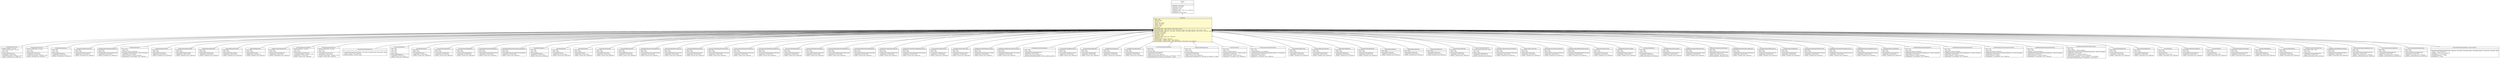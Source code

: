 #!/usr/local/bin/dot
#
# Class diagram 
# Generated by UMLGraph version R5_6_6-6-g3bdff0 (http://www.umlgraph.org/)
#

digraph G {
	edge [fontname="arial",fontsize=10,labelfontname="arial",labelfontsize=10];
	node [fontname="arial",fontsize=10,shape=plaintext];
	nodesep=0.25;
	ranksep=0.5;
	// org.tanjakostic.jcleancim.validation.Rule
	c16694 [label=<<table title="org.tanjakostic.jcleancim.validation.Rule" border="0" cellborder="1" cellspacing="0" cellpadding="2" port="p" href="./Rule.html">
		<tr><td><table border="0" cellspacing="0" cellpadding="1">
<tr><td align="center" balign="center"> &#171;interface&#187; </td></tr>
<tr><td align="center" balign="center"> Rule </td></tr>
		</table></td></tr>
		<tr><td><table border="0" cellspacing="0" cellpadding="1">
<tr><td align="left" balign="left">  </td></tr>
		</table></td></tr>
		<tr><td><table border="0" cellspacing="0" cellpadding="1">
<tr><td align="left" balign="left"><font face="Arial Italic" point-size="10.0"> + getCategory() : Rule.Category </font></td></tr>
<tr><td align="left" balign="left"><font face="Arial Italic" point-size="10.0"> + getSeverity() : Rule.Severity </font></td></tr>
<tr><td align="left" balign="left"><font face="Arial Italic" point-size="10.0"> + getHypothesis() : String </font></td></tr>
<tr><td align="left" balign="left"><font face="Arial Italic" point-size="10.0"> + getHowToFix() : String </font></td></tr>
<tr><td align="left" balign="left"><font face="Arial Italic" point-size="10.0"> + logDiagnosis(verbose : boolean, issues : ModelIssues) </font></td></tr>
<tr><td align="left" balign="left"><font face="Arial Italic" point-size="10.0"> + getLogLevel() : Level </font></td></tr>
<tr><td align="left" balign="left"><font face="Arial Italic" point-size="10.0"> + getApplicability() : EnumSet&lt;Nature&gt; </font></td></tr>
		</table></td></tr>
		</table>>, URL="./Rule.html", fontname="arial", fontcolor="black", fontsize=10.0];
	// org.tanjakostic.jcleancim.validation.PackageValidator.PackageUnexpectedElements
	c16698 [label=<<table title="org.tanjakostic.jcleancim.validation.PackageValidator.PackageUnexpectedElements" border="0" cellborder="1" cellspacing="0" cellpadding="2" port="p" href="./PackageValidator.PackageUnexpectedElements.html">
		<tr><td><table border="0" cellspacing="0" cellpadding="1">
<tr><td align="center" balign="center"> PackageUnexpectedElements </td></tr>
		</table></td></tr>
		<tr><td><table border="0" cellspacing="0" cellpadding="1">
<tr><td align="left" balign="left"> - SKIPPED_ELEMENTS : List&lt;String&gt; </td></tr>
<tr><td align="left" balign="left"> - SKIPPED_61850_ELEMENTS : List&lt;String&gt; </td></tr>
<tr><td align="left" balign="left"> - HYPO : String </td></tr>
<tr><td align="left" balign="left"> - HOWTO : String </td></tr>
		</table></td></tr>
		<tr><td><table border="0" cellspacing="0" cellpadding="1">
<tr><td align="left" balign="left"> + PackageUnexpectedElements() </td></tr>
<tr><td align="left" balign="left"> + getApplicability() : EnumSet&lt;Nature&gt; </td></tr>
<tr><td align="left" balign="left"> - isAcceptedElement(skipped : UmlSkipped) : boolean </td></tr>
<tr><td align="left" balign="left"> + validate(o : UmlPackage, issues : ModelIssues) </td></tr>
		</table></td></tr>
		</table>>, URL="./PackageValidator.PackageUnexpectedElements.html", fontname="arial", fontcolor="black", fontsize=10.0];
	// org.tanjakostic.jcleancim.validation.PackageValidator.PackageUnexpectedConnectors
	c16699 [label=<<table title="org.tanjakostic.jcleancim.validation.PackageValidator.PackageUnexpectedConnectors" border="0" cellborder="1" cellspacing="0" cellpadding="2" port="p" href="./PackageValidator.PackageUnexpectedConnectors.html">
		<tr><td><table border="0" cellspacing="0" cellpadding="1">
<tr><td align="center" balign="center"> PackageUnexpectedConnectors </td></tr>
		</table></td></tr>
		<tr><td><table border="0" cellspacing="0" cellpadding="1">
<tr><td align="left" balign="left"> - SKIPPED_CONNECTORS : List&lt;String&gt; </td></tr>
<tr><td align="left" balign="left"> - HYPO : String </td></tr>
<tr><td align="left" balign="left"> - HOWTO : String </td></tr>
		</table></td></tr>
		<tr><td><table border="0" cellspacing="0" cellpadding="1">
<tr><td align="left" balign="left"> + PackageUnexpectedConnectors() </td></tr>
<tr><td align="left" balign="left"> + getApplicability() : EnumSet&lt;Nature&gt; </td></tr>
<tr><td align="left" balign="left"> - isAcceptedConnector(skipped : UmlSkipped) : boolean </td></tr>
<tr><td align="left" balign="left"> + validate(o : UmlPackage, issues : ModelIssues) </td></tr>
		</table></td></tr>
		</table>>, URL="./PackageValidator.PackageUnexpectedConnectors.html", fontname="arial", fontcolor="black", fontsize=10.0];
	// org.tanjakostic.jcleancim.validation.PackageValidator.PackagesWithSelfDependency
	c16700 [label=<<table title="org.tanjakostic.jcleancim.validation.PackageValidator.PackagesWithSelfDependency" border="0" cellborder="1" cellspacing="0" cellpadding="2" port="p" href="./PackageValidator.PackagesWithSelfDependency.html">
		<tr><td><table border="0" cellspacing="0" cellpadding="1">
<tr><td align="center" balign="center"> PackagesWithSelfDependency </td></tr>
		</table></td></tr>
		<tr><td><table border="0" cellspacing="0" cellpadding="1">
<tr><td align="left" balign="left"> - WHAT : String </td></tr>
<tr><td align="left" balign="left"> - HYPO : String </td></tr>
<tr><td align="left" balign="left"> - HOWTO : String </td></tr>
		</table></td></tr>
		<tr><td><table border="0" cellspacing="0" cellpadding="1">
<tr><td align="left" balign="left"> + PackagesWithSelfDependency() </td></tr>
<tr><td align="left" balign="left"> + getApplicability() : EnumSet&lt;Nature&gt; </td></tr>
<tr><td align="left" balign="left"> + validate(o : UmlPackage, issues : ModelIssues) </td></tr>
		</table></td></tr>
		</table>>, URL="./PackageValidator.PackagesWithSelfDependency.html", fontname="arial", fontcolor="black", fontsize=10.0];
	// org.tanjakostic.jcleancim.validation.PackageValidator.PackagesTopLevelWithoutVersionClass
	c16702 [label=<<table title="org.tanjakostic.jcleancim.validation.PackageValidator.PackagesTopLevelWithoutVersionClass" border="0" cellborder="1" cellspacing="0" cellpadding="2" port="p" href="./PackageValidator.PackagesTopLevelWithoutVersionClass.html">
		<tr><td><table border="0" cellspacing="0" cellpadding="1">
<tr><td align="center" balign="center"> PackagesTopLevelWithoutVersionClass </td></tr>
		</table></td></tr>
		<tr><td><table border="0" cellspacing="0" cellpadding="1">
<tr><td align="left" balign="left"> - HYPO : String </td></tr>
<tr><td align="left" balign="left"> - HOWTO : String </td></tr>
		</table></td></tr>
		<tr><td><table border="0" cellspacing="0" cellpadding="1">
<tr><td align="left" balign="left"> + PackagesTopLevelWithoutVersionClass() </td></tr>
<tr><td align="left" balign="left"> + getApplicability() : EnumSet&lt;Nature&gt; </td></tr>
<tr><td align="left" balign="left"> + validate(o : UmlPackage, issues : ModelIssues) </td></tr>
		</table></td></tr>
		</table>>, URL="./PackageValidator.PackagesTopLevelWithoutVersionClass.html", fontname="arial", fontcolor="black", fontsize=10.0];
	// org.tanjakostic.jcleancim.validation.PackageValidator.Iec61850PackagesThatShouldHaveAliasAsTitle
	c16703 [label=<<table title="org.tanjakostic.jcleancim.validation.PackageValidator.Iec61850PackagesThatShouldHaveAliasAsTitle" border="0" cellborder="1" cellspacing="0" cellpadding="2" port="p" href="./PackageValidator.Iec61850PackagesThatShouldHaveAliasAsTitle.html">
		<tr><td><table border="0" cellspacing="0" cellpadding="1">
<tr><td align="center" balign="center"> Iec61850PackagesThatShouldHaveAliasAsTitle </td></tr>
		</table></td></tr>
		<tr><td><table border="0" cellspacing="0" cellpadding="1">
<tr><td align="left" balign="left"> - HYPO : String </td></tr>
<tr><td align="left" balign="left"> - HOWTO : String </td></tr>
		</table></td></tr>
		<tr><td><table border="0" cellspacing="0" cellpadding="1">
<tr><td align="left" balign="left"> + Iec61850PackagesThatShouldHaveAliasAsTitle() </td></tr>
<tr><td align="left" balign="left"> + getApplicability() : EnumSet&lt;Nature&gt; </td></tr>
<tr><td align="left" balign="left"> + validate(o : UmlPackage, issues : ModelIssues) </td></tr>
		</table></td></tr>
		</table>>, URL="./PackageValidator.Iec61850PackagesThatShouldHaveAliasAsTitle.html", fontname="arial", fontcolor="black", fontsize=10.0];
	// org.tanjakostic.jcleancim.validation.PackageValidator.PackagesWithSameName
	c16709 [label=<<table title="org.tanjakostic.jcleancim.validation.PackageValidator.PackagesWithSameName" border="0" cellborder="1" cellspacing="0" cellpadding="2" port="p" href="./PackageValidator.PackagesWithSameName.html">
		<tr><td><table border="0" cellspacing="0" cellpadding="1">
<tr><td align="center" balign="center"> PackagesWithSameName </td></tr>
		</table></td></tr>
		<tr><td><table border="0" cellspacing="0" cellpadding="1">
<tr><td align="left" balign="left"> - HYPO : String </td></tr>
<tr><td align="left" balign="left"> - HOWTO : String </td></tr>
<tr><td align="left" balign="left"> - _allPackages : Collection&lt;UmlPackage&gt; </td></tr>
		</table></td></tr>
		<tr><td><table border="0" cellspacing="0" cellpadding="1">
<tr><td align="left" balign="left"> + PackagesWithSameName(allPackages : Collection&lt;UmlPackage&gt;) </td></tr>
<tr><td align="left" balign="left"> + getApplicability() : EnumSet&lt;Nature&gt; </td></tr>
<tr><td align="left" balign="left"> + getObjsToTestAgainst() : Collection&lt;UmlPackage&gt; </td></tr>
<tr><td align="left" balign="left"> + validate(packages : List&lt;UmlPackage&gt;, issues : ModelIssues) </td></tr>
		</table></td></tr>
		</table>>, URL="./PackageValidator.PackagesWithSameName.html", fontname="arial", fontcolor="black", fontsize=10.0];
	// org.tanjakostic.jcleancim.validation.OperationValidator.OperationsWithUpperCaseName
	c16711 [label=<<table title="org.tanjakostic.jcleancim.validation.OperationValidator.OperationsWithUpperCaseName" border="0" cellborder="1" cellspacing="0" cellpadding="2" port="p" href="./OperationValidator.OperationsWithUpperCaseName.html">
		<tr><td><table border="0" cellspacing="0" cellpadding="1">
<tr><td align="center" balign="center"> OperationsWithUpperCaseName </td></tr>
		</table></td></tr>
		<tr><td><table border="0" cellspacing="0" cellpadding="1">
<tr><td align="left" balign="left"> - HYPO : String </td></tr>
<tr><td align="left" balign="left"> - HOWTO : String </td></tr>
		</table></td></tr>
		<tr><td><table border="0" cellspacing="0" cellpadding="1">
<tr><td align="left" balign="left"> + OperationsWithUpperCaseName() </td></tr>
<tr><td align="left" balign="left"> + getApplicability() : EnumSet&lt;Nature&gt; </td></tr>
<tr><td align="left" balign="left"> + validate(o : UmlOperation, issues : ModelIssues) </td></tr>
		</table></td></tr>
		</table>>, URL="./OperationValidator.OperationsWithUpperCaseName.html", fontname="arial", fontcolor="black", fontsize=10.0];
	// org.tanjakostic.jcleancim.validation.OperationValidator.OperationsWithInvalidReturnTypeNull
	c16714 [label=<<table title="org.tanjakostic.jcleancim.validation.OperationValidator.OperationsWithInvalidReturnTypeNull" border="0" cellborder="1" cellspacing="0" cellpadding="2" port="p" href="./OperationValidator.OperationsWithInvalidReturnTypeNull.html">
		<tr><td><table border="0" cellspacing="0" cellpadding="1">
<tr><td align="center" balign="center"> OperationsWithInvalidReturnTypeNull </td></tr>
		</table></td></tr>
		<tr><td><table border="0" cellspacing="0" cellpadding="1">
<tr><td align="left" balign="left"> - HYPO : String </td></tr>
<tr><td align="left" balign="left"> - HOWTO : String </td></tr>
		</table></td></tr>
		<tr><td><table border="0" cellspacing="0" cellpadding="1">
<tr><td align="left" balign="left"> + OperationsWithInvalidReturnTypeNull() </td></tr>
<tr><td align="left" balign="left"> + getApplicability() : EnumSet&lt;Nature&gt; </td></tr>
<tr><td align="left" balign="left"> + validate(o : UmlOperation, issues : ModelIssues) </td></tr>
		</table></td></tr>
		</table>>, URL="./OperationValidator.OperationsWithInvalidReturnTypeNull.html", fontname="arial", fontcolor="black", fontsize=10.0];
	// org.tanjakostic.jcleancim.validation.OperationValidator.OperationsWithInvalidArgTypeNull
	c16715 [label=<<table title="org.tanjakostic.jcleancim.validation.OperationValidator.OperationsWithInvalidArgTypeNull" border="0" cellborder="1" cellspacing="0" cellpadding="2" port="p" href="./OperationValidator.OperationsWithInvalidArgTypeNull.html">
		<tr><td><table border="0" cellspacing="0" cellpadding="1">
<tr><td align="center" balign="center"> OperationsWithInvalidArgTypeNull </td></tr>
		</table></td></tr>
		<tr><td><table border="0" cellspacing="0" cellpadding="1">
<tr><td align="left" balign="left"> - HYPO : String </td></tr>
<tr><td align="left" balign="left"> - HOWTO : String </td></tr>
		</table></td></tr>
		<tr><td><table border="0" cellspacing="0" cellpadding="1">
<tr><td align="left" balign="left"> + OperationsWithInvalidArgTypeNull() </td></tr>
<tr><td align="left" balign="left"> + getApplicability() : EnumSet&lt;Nature&gt; </td></tr>
<tr><td align="left" balign="left"> + validate(o : UmlOperation, issues : ModelIssues) </td></tr>
		</table></td></tr>
		</table>>, URL="./OperationValidator.OperationsWithInvalidArgTypeNull.html", fontname="arial", fontcolor="black", fontsize=10.0];
	// org.tanjakostic.jcleancim.validation.OperationValidator.OperationsWithInvalidExcTypeNull
	c16716 [label=<<table title="org.tanjakostic.jcleancim.validation.OperationValidator.OperationsWithInvalidExcTypeNull" border="0" cellborder="1" cellspacing="0" cellpadding="2" port="p" href="./OperationValidator.OperationsWithInvalidExcTypeNull.html">
		<tr><td><table border="0" cellspacing="0" cellpadding="1">
<tr><td align="center" balign="center"> OperationsWithInvalidExcTypeNull </td></tr>
		</table></td></tr>
		<tr><td><table border="0" cellspacing="0" cellpadding="1">
<tr><td align="left" balign="left"> - HYPO : String </td></tr>
<tr><td align="left" balign="left"> - HOWTO : String </td></tr>
		</table></td></tr>
		<tr><td><table border="0" cellspacing="0" cellpadding="1">
<tr><td align="left" balign="left"> + OperationsWithInvalidExcTypeNull() </td></tr>
<tr><td align="left" balign="left"> + getApplicability() : EnumSet&lt;Nature&gt; </td></tr>
<tr><td align="left" balign="left"> + validate(o : UmlOperation, issues : ModelIssues) </td></tr>
		</table></td></tr>
		</table>>, URL="./OperationValidator.OperationsWithInvalidExcTypeNull.html", fontname="arial", fontcolor="black", fontsize=10.0];
	// org.tanjakostic.jcleancim.validation.DiagramValidator.DiagramsWithBadOrientation
	c16732 [label=<<table title="org.tanjakostic.jcleancim.validation.DiagramValidator.DiagramsWithBadOrientation" border="0" cellborder="1" cellspacing="0" cellpadding="2" port="p" href="./DiagramValidator.DiagramsWithBadOrientation.html">
		<tr><td><table border="0" cellspacing="0" cellpadding="1">
<tr><td align="center" balign="center"> DiagramsWithBadOrientation </td></tr>
		</table></td></tr>
		<tr><td><table border="0" cellspacing="0" cellpadding="1">
<tr><td align="left" balign="left"> - HYPO : String </td></tr>
<tr><td align="left" balign="left"> - HOWTO : String </td></tr>
		</table></td></tr>
		<tr><td><table border="0" cellspacing="0" cellpadding="1">
<tr><td align="left" balign="left"> + DiagramsWithBadOrientation() </td></tr>
<tr><td align="left" balign="left"> + getApplicability() : EnumSet&lt;Nature&gt; </td></tr>
<tr><td align="left" balign="left"> + validate(d : UmlDiagram, issues : ModelIssues) </td></tr>
		</table></td></tr>
		</table>>, URL="./DiagramValidator.DiagramsWithBadOrientation.html", fontname="arial", fontcolor="black", fontsize=10.0];
	// org.tanjakostic.jcleancim.validation.DependencyValidator.DependenciesWithUnallowedDirection
	c16740 [label=<<table title="org.tanjakostic.jcleancim.validation.DependencyValidator.DependenciesWithUnallowedDirection" border="0" cellborder="1" cellspacing="0" cellpadding="2" port="p" href="./DependencyValidator.DependenciesWithUnallowedDirection.html">
		<tr><td><table border="0" cellspacing="0" cellpadding="1">
<tr><td align="center" balign="center"> DependenciesWithUnallowedDirection </td></tr>
		</table></td></tr>
		<tr><td><table border="0" cellspacing="0" cellpadding="1">
<tr><td align="left" balign="left"> - HYPO : String </td></tr>
<tr><td align="left" balign="left"> - HOWTO : String </td></tr>
		</table></td></tr>
		<tr><td><table border="0" cellspacing="0" cellpadding="1">
<tr><td align="left" balign="left"> + DependenciesWithUnallowedDirection() </td></tr>
<tr><td align="left" balign="left"> + getApplicability() : EnumSet&lt;Nature&gt; </td></tr>
<tr><td align="left" balign="left"> + validate(d : UmlDependency, issues : ModelIssues) </td></tr>
		</table></td></tr>
		</table>>, URL="./DependencyValidator.DependenciesWithUnallowedDirection.html", fontname="arial", fontcolor="black", fontsize=10.0];
	// org.tanjakostic.jcleancim.validation.ClassValidator.CimClassesWithUnexpectedElements
	c16744 [label=<<table title="org.tanjakostic.jcleancim.validation.ClassValidator.CimClassesWithUnexpectedElements" border="0" cellborder="1" cellspacing="0" cellpadding="2" port="p" href="./ClassValidator.CimClassesWithUnexpectedElements.html">
		<tr><td><table border="0" cellspacing="0" cellpadding="1">
<tr><td align="center" balign="center"> CimClassesWithUnexpectedElements </td></tr>
		</table></td></tr>
		<tr><td><table border="0" cellspacing="0" cellpadding="1">
<tr><td align="left" balign="left"> - SKIPPED_ELEMENTS : List&lt;String&gt; </td></tr>
<tr><td align="left" balign="left"> - HYPO : String </td></tr>
<tr><td align="left" balign="left"> - HOWTO : String </td></tr>
		</table></td></tr>
		<tr><td><table border="0" cellspacing="0" cellpadding="1">
<tr><td align="left" balign="left"> + CimClassesWithUnexpectedElements() </td></tr>
<tr><td align="left" balign="left"> - isAcceptedElement(skipped : UmlSkipped) : boolean </td></tr>
<tr><td align="left" balign="left"> + getApplicability() : EnumSet&lt;Nature&gt; </td></tr>
<tr><td align="left" balign="left"> + validate(o : UmlClass, issues : ModelIssues) </td></tr>
		</table></td></tr>
		</table>>, URL="./ClassValidator.CimClassesWithUnexpectedElements.html", fontname="arial", fontcolor="black", fontsize=10.0];
	// org.tanjakostic.jcleancim.validation.ClassValidator.ClassesWithUnexpectedConnectors
	c16745 [label=<<table title="org.tanjakostic.jcleancim.validation.ClassValidator.ClassesWithUnexpectedConnectors" border="0" cellborder="1" cellspacing="0" cellpadding="2" port="p" href="./ClassValidator.ClassesWithUnexpectedConnectors.html">
		<tr><td><table border="0" cellspacing="0" cellpadding="1">
<tr><td align="center" balign="center"> ClassesWithUnexpectedConnectors </td></tr>
		</table></td></tr>
		<tr><td><table border="0" cellspacing="0" cellpadding="1">
<tr><td align="left" balign="left"> - SKIPPED_CONNECTORS : List&lt;String&gt; </td></tr>
<tr><td align="left" balign="left"> - HYPO : String </td></tr>
<tr><td align="left" balign="left"> - HOWTO : String </td></tr>
		</table></td></tr>
		<tr><td><table border="0" cellspacing="0" cellpadding="1">
<tr><td align="left" balign="left"> + ClassesWithUnexpectedConnectors() </td></tr>
<tr><td align="left" balign="left"> + getApplicability() : EnumSet&lt;Nature&gt; </td></tr>
<tr><td align="left" balign="left"> - isAcceptedConnector(skipped : UmlSkipped) : boolean </td></tr>
<tr><td align="left" balign="left"> + validate(o : UmlClass, issues : ModelIssues) </td></tr>
		</table></td></tr>
		</table>>, URL="./ClassValidator.ClassesWithUnexpectedConnectors.html", fontname="arial", fontcolor="black", fontsize=10.0];
	// org.tanjakostic.jcleancim.validation.ClassValidator.ClassesWithQuestionableAttributeCount
	c16746 [label=<<table title="org.tanjakostic.jcleancim.validation.ClassValidator.ClassesWithQuestionableAttributeCount" border="0" cellborder="1" cellspacing="0" cellpadding="2" port="p" href="./ClassValidator.ClassesWithQuestionableAttributeCount.html">
		<tr><td><table border="0" cellspacing="0" cellpadding="1">
<tr><td align="center" balign="center"><font face="Arial Italic"> ClassesWithQuestionableAttributeCount </font></td></tr>
		</table></td></tr>
		<tr><td><table border="0" cellspacing="0" cellpadding="1">
<tr><td align="left" balign="left">  </td></tr>
		</table></td></tr>
		<tr><td><table border="0" cellspacing="0" cellpadding="1">
<tr><td align="left" balign="left"> + ClassesWithQuestionableAttributeCount(level : Level, severity : Rule.Severity, hypo : String, howToFix : String) </td></tr>
<tr><td align="left" balign="left"> + validate(o : UmlClass, issues : ModelIssues) </td></tr>
<tr><td align="left" balign="left"><font face="Arial Italic" point-size="10.0"> # satisfiesCondition(clazz : UmlClass) : boolean </font></td></tr>
		</table></td></tr>
		</table>>, URL="./ClassValidator.ClassesWithQuestionableAttributeCount.html", fontname="arial", fontcolor="black", fontsize=10.0];
	// org.tanjakostic.jcleancim.validation.ClassValidator.EnumClassesWithBadName
	c16751 [label=<<table title="org.tanjakostic.jcleancim.validation.ClassValidator.EnumClassesWithBadName" border="0" cellborder="1" cellspacing="0" cellpadding="2" port="p" href="./ClassValidator.EnumClassesWithBadName.html">
		<tr><td><table border="0" cellspacing="0" cellpadding="1">
<tr><td align="center" balign="center"> EnumClassesWithBadName </td></tr>
		</table></td></tr>
		<tr><td><table border="0" cellspacing="0" cellpadding="1">
<tr><td align="left" balign="left"> + TYPE : String </td></tr>
<tr><td align="left" balign="left"> + ENUM : String </td></tr>
<tr><td align="left" balign="left"> + KIND : String </td></tr>
<tr><td align="left" balign="left"> - HYPO : String </td></tr>
<tr><td align="left" balign="left"> - HOWTO : String </td></tr>
		</table></td></tr>
		<tr><td><table border="0" cellspacing="0" cellpadding="1">
<tr><td align="left" balign="left"> + EnumClassesWithBadName() </td></tr>
<tr><td align="left" balign="left"> + getApplicability() : EnumSet&lt;Nature&gt; </td></tr>
<tr><td align="left" balign="left"> + validate(o : UmlClass, issues : ModelIssues) </td></tr>
		</table></td></tr>
		</table>>, URL="./ClassValidator.EnumClassesWithBadName.html", fontname="arial", fontcolor="black", fontsize=10.0];
	// org.tanjakostic.jcleancim.validation.ClassValidator.ClassesWithSelfInheritance
	c16752 [label=<<table title="org.tanjakostic.jcleancim.validation.ClassValidator.ClassesWithSelfInheritance" border="0" cellborder="1" cellspacing="0" cellpadding="2" port="p" href="./ClassValidator.ClassesWithSelfInheritance.html">
		<tr><td><table border="0" cellspacing="0" cellpadding="1">
<tr><td align="center" balign="center"> ClassesWithSelfInheritance </td></tr>
		</table></td></tr>
		<tr><td><table border="0" cellspacing="0" cellpadding="1">
<tr><td align="left" balign="left"> - HYPO : String </td></tr>
<tr><td align="left" balign="left"> - HOWTO : String </td></tr>
		</table></td></tr>
		<tr><td><table border="0" cellspacing="0" cellpadding="1">
<tr><td align="left" balign="left"> + ClassesWithSelfInheritance() </td></tr>
<tr><td align="left" balign="left"> + getApplicability() : EnumSet&lt;Nature&gt; </td></tr>
<tr><td align="left" balign="left"> + validate(o : UmlClass, issues : ModelIssues) </td></tr>
		</table></td></tr>
		</table>>, URL="./ClassValidator.ClassesWithSelfInheritance.html", fontname="arial", fontcolor="black", fontsize=10.0];
	// org.tanjakostic.jcleancim.validation.ClassValidator.CimPrimitiveClassesWithAttributes
	c16753 [label=<<table title="org.tanjakostic.jcleancim.validation.ClassValidator.CimPrimitiveClassesWithAttributes" border="0" cellborder="1" cellspacing="0" cellpadding="2" port="p" href="./ClassValidator.CimPrimitiveClassesWithAttributes.html">
		<tr><td><table border="0" cellspacing="0" cellpadding="1">
<tr><td align="center" balign="center"> CimPrimitiveClassesWithAttributes </td></tr>
		</table></td></tr>
		<tr><td><table border="0" cellspacing="0" cellpadding="1">
<tr><td align="left" balign="left"> - HYPO : String </td></tr>
<tr><td align="left" balign="left"> - HOWTO : String </td></tr>
		</table></td></tr>
		<tr><td><table border="0" cellspacing="0" cellpadding="1">
<tr><td align="left" balign="left"> + CimPrimitiveClassesWithAttributes() </td></tr>
<tr><td align="left" balign="left"> + getApplicability() : EnumSet&lt;Nature&gt; </td></tr>
<tr><td align="left" balign="left"> + validate(o : UmlClass, issues : ModelIssues) </td></tr>
		</table></td></tr>
		</table>>, URL="./ClassValidator.CimPrimitiveClassesWithAttributes.html", fontname="arial", fontcolor="black", fontsize=10.0];
	// org.tanjakostic.jcleancim.validation.ClassValidator.CimPrimitiveClassesWithIllegalOwner
	c16754 [label=<<table title="org.tanjakostic.jcleancim.validation.ClassValidator.CimPrimitiveClassesWithIllegalOwner" border="0" cellborder="1" cellspacing="0" cellpadding="2" port="p" href="./ClassValidator.CimPrimitiveClassesWithIllegalOwner.html">
		<tr><td><table border="0" cellspacing="0" cellpadding="1">
<tr><td align="center" balign="center"> CimPrimitiveClassesWithIllegalOwner </td></tr>
		</table></td></tr>
		<tr><td><table border="0" cellspacing="0" cellpadding="1">
<tr><td align="left" balign="left"> - HYPO : String </td></tr>
<tr><td align="left" balign="left"> - HOWTO : String </td></tr>
		</table></td></tr>
		<tr><td><table border="0" cellspacing="0" cellpadding="1">
<tr><td align="left" balign="left"> + CimPrimitiveClassesWithIllegalOwner() </td></tr>
<tr><td align="left" balign="left"> + getApplicability() : EnumSet&lt;Nature&gt; </td></tr>
<tr><td align="left" balign="left"> + validate(o : UmlClass, issues : ModelIssues) </td></tr>
		</table></td></tr>
		</table>>, URL="./ClassValidator.CimPrimitiveClassesWithIllegalOwner.html", fontname="arial", fontcolor="black", fontsize=10.0];
	// org.tanjakostic.jcleancim.validation.ClassValidator.ClassesWithDuplicateInheritedAttributeNames
	c16755 [label=<<table title="org.tanjakostic.jcleancim.validation.ClassValidator.ClassesWithDuplicateInheritedAttributeNames" border="0" cellborder="1" cellspacing="0" cellpadding="2" port="p" href="./ClassValidator.ClassesWithDuplicateInheritedAttributeNames.html">
		<tr><td><table border="0" cellspacing="0" cellpadding="1">
<tr><td align="center" balign="center"> ClassesWithDuplicateInheritedAttributeNames </td></tr>
		</table></td></tr>
		<tr><td><table border="0" cellspacing="0" cellpadding="1">
<tr><td align="left" balign="left"> - HYPO : String </td></tr>
<tr><td align="left" balign="left"> - HOWTO : String </td></tr>
		</table></td></tr>
		<tr><td><table border="0" cellspacing="0" cellpadding="1">
<tr><td align="left" balign="left"> + ClassesWithDuplicateInheritedAttributeNames() </td></tr>
<tr><td align="left" balign="left"> + getApplicability() : EnumSet&lt;Nature&gt; </td></tr>
<tr><td align="left" balign="left"> + validate(o : UmlClass, issues : ModelIssues) </td></tr>
		</table></td></tr>
		</table>>, URL="./ClassValidator.ClassesWithDuplicateInheritedAttributeNames.html", fontname="arial", fontcolor="black", fontsize=10.0];
	// org.tanjakostic.jcleancim.validation.ClassValidator.ClassesWithDuplicateOwnOrInheritedAssociationEndNames
	c16756 [label=<<table title="org.tanjakostic.jcleancim.validation.ClassValidator.ClassesWithDuplicateOwnOrInheritedAssociationEndNames" border="0" cellborder="1" cellspacing="0" cellpadding="2" port="p" href="./ClassValidator.ClassesWithDuplicateOwnOrInheritedAssociationEndNames.html">
		<tr><td><table border="0" cellspacing="0" cellpadding="1">
<tr><td align="center" balign="center"> ClassesWithDuplicateOwnOrInheritedAssociationEndNames </td></tr>
		</table></td></tr>
		<tr><td><table border="0" cellspacing="0" cellpadding="1">
<tr><td align="left" balign="left"> - HYPO : String </td></tr>
<tr><td align="left" balign="left"> - HOWTO : String </td></tr>
		</table></td></tr>
		<tr><td><table border="0" cellspacing="0" cellpadding="1">
<tr><td align="left" balign="left"> + ClassesWithDuplicateOwnOrInheritedAssociationEndNames() </td></tr>
<tr><td align="left" balign="left"> + getApplicability() : EnumSet&lt;Nature&gt; </td></tr>
<tr><td align="left" balign="left"> + validate(o : UmlClass, issues : ModelIssues) </td></tr>
		</table></td></tr>
		</table>>, URL="./ClassValidator.ClassesWithDuplicateOwnOrInheritedAssociationEndNames.html", fontname="arial", fontcolor="black", fontsize=10.0];
	// org.tanjakostic.jcleancim.validation.ClassValidator.ClassesWithSelfDependency
	c16757 [label=<<table title="org.tanjakostic.jcleancim.validation.ClassValidator.ClassesWithSelfDependency" border="0" cellborder="1" cellspacing="0" cellpadding="2" port="p" href="./ClassValidator.ClassesWithSelfDependency.html">
		<tr><td><table border="0" cellspacing="0" cellpadding="1">
<tr><td align="center" balign="center"> ClassesWithSelfDependency </td></tr>
		</table></td></tr>
		<tr><td><table border="0" cellspacing="0" cellpadding="1">
<tr><td align="left" balign="left"> - WHAT : String </td></tr>
<tr><td align="left" balign="left"> - HYPO : String </td></tr>
<tr><td align="left" balign="left"> - HOWTO : String </td></tr>
		</table></td></tr>
		<tr><td><table border="0" cellspacing="0" cellpadding="1">
<tr><td align="left" balign="left"> + ClassesWithSelfDependency() </td></tr>
<tr><td align="left" balign="left"> + getApplicability() : EnumSet&lt;Nature&gt; </td></tr>
<tr><td align="left" balign="left"> + validate(o : UmlClass, issues : ModelIssues) </td></tr>
		</table></td></tr>
		</table>>, URL="./ClassValidator.ClassesWithSelfDependency.html", fontname="arial", fontcolor="black", fontsize=10.0];
	// org.tanjakostic.jcleancim.validation.ClassValidator.ClassesWithLeafPropSet
	c16758 [label=<<table title="org.tanjakostic.jcleancim.validation.ClassValidator.ClassesWithLeafPropSet" border="0" cellborder="1" cellspacing="0" cellpadding="2" port="p" href="./ClassValidator.ClassesWithLeafPropSet.html">
		<tr><td><table border="0" cellspacing="0" cellpadding="1">
<tr><td align="center" balign="center"> ClassesWithLeafPropSet </td></tr>
		</table></td></tr>
		<tr><td><table border="0" cellspacing="0" cellpadding="1">
<tr><td align="left" balign="left"> - HYPO : String </td></tr>
<tr><td align="left" balign="left"> - HOWTO : String </td></tr>
		</table></td></tr>
		<tr><td><table border="0" cellspacing="0" cellpadding="1">
<tr><td align="left" balign="left"> + ClassesWithLeafPropSet() </td></tr>
<tr><td align="left" balign="left"> + getApplicability() : EnumSet&lt;Nature&gt; </td></tr>
<tr><td align="left" balign="left"> + validate(o : UmlClass, issues : ModelIssues) </td></tr>
		</table></td></tr>
		</table>>, URL="./ClassValidator.ClassesWithLeafPropSet.html", fontname="arial", fontcolor="black", fontsize=10.0];
	// org.tanjakostic.jcleancim.validation.ClassValidator.ClassesWithRootPropSet
	c16759 [label=<<table title="org.tanjakostic.jcleancim.validation.ClassValidator.ClassesWithRootPropSet" border="0" cellborder="1" cellspacing="0" cellpadding="2" port="p" href="./ClassValidator.ClassesWithRootPropSet.html">
		<tr><td><table border="0" cellspacing="0" cellpadding="1">
<tr><td align="center" balign="center"> ClassesWithRootPropSet </td></tr>
		</table></td></tr>
		<tr><td><table border="0" cellspacing="0" cellpadding="1">
<tr><td align="left" balign="left"> - HYPO : String </td></tr>
<tr><td align="left" balign="left"> - HOWTO : String </td></tr>
		</table></td></tr>
		<tr><td><table border="0" cellspacing="0" cellpadding="1">
<tr><td align="left" balign="left"> + ClassesWithRootPropSet() </td></tr>
<tr><td align="left" balign="left"> + getApplicability() : EnumSet&lt;Nature&gt; </td></tr>
<tr><td align="left" balign="left"> + validate(o : UmlClass, issues : ModelIssues) </td></tr>
		</table></td></tr>
		</table>>, URL="./ClassValidator.ClassesWithRootPropSet.html", fontname="arial", fontcolor="black", fontsize=10.0];
	// org.tanjakostic.jcleancim.validation.ClassValidator.ClassesWithPersistentPropSet
	c16760 [label=<<table title="org.tanjakostic.jcleancim.validation.ClassValidator.ClassesWithPersistentPropSet" border="0" cellborder="1" cellspacing="0" cellpadding="2" port="p" href="./ClassValidator.ClassesWithPersistentPropSet.html">
		<tr><td><table border="0" cellspacing="0" cellpadding="1">
<tr><td align="center" balign="center"> ClassesWithPersistentPropSet </td></tr>
		</table></td></tr>
		<tr><td><table border="0" cellspacing="0" cellpadding="1">
<tr><td align="left" balign="left"> - HYPO : String </td></tr>
<tr><td align="left" balign="left"> - HOWTO : String </td></tr>
		</table></td></tr>
		<tr><td><table border="0" cellspacing="0" cellpadding="1">
<tr><td align="left" balign="left"> + ClassesWithPersistentPropSet() </td></tr>
<tr><td align="left" balign="left"> + getApplicability() : EnumSet&lt;Nature&gt; </td></tr>
<tr><td align="left" balign="left"> + validate(o : UmlClass, issues : ModelIssues) </td></tr>
		</table></td></tr>
		</table>>, URL="./ClassValidator.ClassesWithPersistentPropSet.html", fontname="arial", fontcolor="black", fontsize=10.0];
	// org.tanjakostic.jcleancim.validation.ClassValidator.ClassesWithMultipleSuperclasses
	c16761 [label=<<table title="org.tanjakostic.jcleancim.validation.ClassValidator.ClassesWithMultipleSuperclasses" border="0" cellborder="1" cellspacing="0" cellpadding="2" port="p" href="./ClassValidator.ClassesWithMultipleSuperclasses.html">
		<tr><td><table border="0" cellspacing="0" cellpadding="1">
<tr><td align="center" balign="center"> ClassesWithMultipleSuperclasses </td></tr>
		</table></td></tr>
		<tr><td><table border="0" cellspacing="0" cellpadding="1">
<tr><td align="left" balign="left"> - HYPO : String </td></tr>
<tr><td align="left" balign="left"> - HOWTO : String </td></tr>
		</table></td></tr>
		<tr><td><table border="0" cellspacing="0" cellpadding="1">
<tr><td align="left" balign="left"> + ClassesWithMultipleSuperclasses() </td></tr>
<tr><td align="left" balign="left"> + getApplicability() : EnumSet&lt;Nature&gt; </td></tr>
<tr><td align="left" balign="left"> + validate(o : UmlClass, issues : ModelIssues) </td></tr>
		</table></td></tr>
		</table>>, URL="./ClassValidator.ClassesWithMultipleSuperclasses.html", fontname="arial", fontcolor="black", fontsize=10.0];
	// org.tanjakostic.jcleancim.validation.ClassValidator.ClassesWithSuperclassesFromUnallowedOwner
	c16762 [label=<<table title="org.tanjakostic.jcleancim.validation.ClassValidator.ClassesWithSuperclassesFromUnallowedOwner" border="0" cellborder="1" cellspacing="0" cellpadding="2" port="p" href="./ClassValidator.ClassesWithSuperclassesFromUnallowedOwner.html">
		<tr><td><table border="0" cellspacing="0" cellpadding="1">
<tr><td align="center" balign="center"> ClassesWithSuperclassesFromUnallowedOwner </td></tr>
		</table></td></tr>
		<tr><td><table border="0" cellspacing="0" cellpadding="1">
<tr><td align="left" balign="left"> - HYPO : String </td></tr>
<tr><td align="left" balign="left"> - HOWTO : String </td></tr>
		</table></td></tr>
		<tr><td><table border="0" cellspacing="0" cellpadding="1">
<tr><td align="left" balign="left"> + ClassesWithSuperclassesFromUnallowedOwner() </td></tr>
<tr><td align="left" balign="left"> + getApplicability() : EnumSet&lt;Nature&gt; </td></tr>
<tr><td align="left" balign="left"> + validate(o : UmlClass, issues : ModelIssues) </td></tr>
		</table></td></tr>
		</table>>, URL="./ClassValidator.ClassesWithSuperclassesFromUnallowedOwner.html", fontname="arial", fontcolor="black", fontsize=10.0];
	// org.tanjakostic.jcleancim.validation.ClassValidator.ClassesThatShouldNotBeAssociationClass
	c16763 [label=<<table title="org.tanjakostic.jcleancim.validation.ClassValidator.ClassesThatShouldNotBeAssociationClass" border="0" cellborder="1" cellspacing="0" cellpadding="2" port="p" href="./ClassValidator.ClassesThatShouldNotBeAssociationClass.html">
		<tr><td><table border="0" cellspacing="0" cellpadding="1">
<tr><td align="center" balign="center"> ClassesThatShouldNotBeAssociationClass </td></tr>
		</table></td></tr>
		<tr><td><table border="0" cellspacing="0" cellpadding="1">
<tr><td align="left" balign="left"> - HYPO : String </td></tr>
<tr><td align="left" balign="left"> - HOWTO : String </td></tr>
		</table></td></tr>
		<tr><td><table border="0" cellspacing="0" cellpadding="1">
<tr><td align="left" balign="left"> + ClassesThatShouldNotBeAssociationClass() </td></tr>
<tr><td align="left" balign="left"> + getApplicability() : EnumSet&lt;Nature&gt; </td></tr>
<tr><td align="left" balign="left"> + validate(o : UmlClass, issues : ModelIssues) </td></tr>
		</table></td></tr>
		</table>>, URL="./ClassValidator.ClassesThatShouldNotBeAssociationClass.html", fontname="arial", fontcolor="black", fontsize=10.0];
	// org.tanjakostic.jcleancim.validation.ClassValidator.CimClassesWithOldDatatypeStereotype
	c16765 [label=<<table title="org.tanjakostic.jcleancim.validation.ClassValidator.CimClassesWithOldDatatypeStereotype" border="0" cellborder="1" cellspacing="0" cellpadding="2" port="p" href="./ClassValidator.CimClassesWithOldDatatypeStereotype.html">
		<tr><td><table border="0" cellspacing="0" cellpadding="1">
<tr><td align="center" balign="center"> CimClassesWithOldDatatypeStereotype </td></tr>
		</table></td></tr>
		<tr><td><table border="0" cellspacing="0" cellpadding="1">
<tr><td align="left" balign="left"> - HYPO : String </td></tr>
<tr><td align="left" balign="left"> - HOWTO : String </td></tr>
		</table></td></tr>
		<tr><td><table border="0" cellspacing="0" cellpadding="1">
<tr><td align="left" balign="left"> + CimClassesWithOldDatatypeStereotype() </td></tr>
<tr><td align="left" balign="left"> + getApplicability() : EnumSet&lt;Nature&gt; </td></tr>
<tr><td align="left" balign="left"> + validate(o : UmlClass, issues : ModelIssues) </td></tr>
		</table></td></tr>
		</table>>, URL="./ClassValidator.CimClassesWithOldDatatypeStereotype.html", fontname="arial", fontcolor="black", fontsize=10.0];
	// org.tanjakostic.jcleancim.validation.ClassValidator.CimClassesUsedForAttributesButHaveAssociations
	c16766 [label=<<table title="org.tanjakostic.jcleancim.validation.ClassValidator.CimClassesUsedForAttributesButHaveAssociations" border="0" cellborder="1" cellspacing="0" cellpadding="2" port="p" href="./ClassValidator.CimClassesUsedForAttributesButHaveAssociations.html">
		<tr><td><table border="0" cellspacing="0" cellpadding="1">
<tr><td align="center" balign="center"> CimClassesUsedForAttributesButHaveAssociations </td></tr>
		</table></td></tr>
		<tr><td><table border="0" cellspacing="0" cellpadding="1">
<tr><td align="left" balign="left"> - HYPO : String </td></tr>
<tr><td align="left" balign="left"> - HOWTO : String </td></tr>
		</table></td></tr>
		<tr><td><table border="0" cellspacing="0" cellpadding="1">
<tr><td align="left" balign="left"> + CimClassesUsedForAttributesButHaveAssociations() </td></tr>
<tr><td align="left" balign="left"> + getApplicability() : EnumSet&lt;Nature&gt; </td></tr>
<tr><td align="left" balign="left"> + validate(o : UmlClass, issues : ModelIssues) </td></tr>
		</table></td></tr>
		</table>>, URL="./ClassValidator.CimClassesUsedForAttributesButHaveAssociations.html", fontname="arial", fontcolor="black", fontsize=10.0];
	// org.tanjakostic.jcleancim.validation.ClassValidator.CimClassesUsedForAttributesButHaveSubclasses
	c16767 [label=<<table title="org.tanjakostic.jcleancim.validation.ClassValidator.CimClassesUsedForAttributesButHaveSubclasses" border="0" cellborder="1" cellspacing="0" cellpadding="2" port="p" href="./ClassValidator.CimClassesUsedForAttributesButHaveSubclasses.html">
		<tr><td><table border="0" cellspacing="0" cellpadding="1">
<tr><td align="center" balign="center"> CimClassesUsedForAttributesButHaveSubclasses </td></tr>
		</table></td></tr>
		<tr><td><table border="0" cellspacing="0" cellpadding="1">
<tr><td align="left" balign="left"> - HYPO : String </td></tr>
<tr><td align="left" balign="left"> - HOWTO : String </td></tr>
		</table></td></tr>
		<tr><td><table border="0" cellspacing="0" cellpadding="1">
<tr><td align="left" balign="left"> + CimClassesUsedForAttributesButHaveSubclasses() </td></tr>
<tr><td align="left" balign="left"> + getApplicability() : EnumSet&lt;Nature&gt; </td></tr>
<tr><td align="left" balign="left"> + validate(o : UmlClass, issues : ModelIssues) </td></tr>
		</table></td></tr>
		</table>>, URL="./ClassValidator.CimClassesUsedForAttributesButHaveSubclasses.html", fontname="arial", fontcolor="black", fontsize=10.0];
	// org.tanjakostic.jcleancim.validation.ClassValidator.CimClassesUsedForAttributesButHaveSuperclasses
	c16768 [label=<<table title="org.tanjakostic.jcleancim.validation.ClassValidator.CimClassesUsedForAttributesButHaveSuperclasses" border="0" cellborder="1" cellspacing="0" cellpadding="2" port="p" href="./ClassValidator.CimClassesUsedForAttributesButHaveSuperclasses.html">
		<tr><td><table border="0" cellspacing="0" cellpadding="1">
<tr><td align="center" balign="center"> CimClassesUsedForAttributesButHaveSuperclasses </td></tr>
		</table></td></tr>
		<tr><td><table border="0" cellspacing="0" cellpadding="1">
<tr><td align="left" balign="left"> - HYPO : String </td></tr>
<tr><td align="left" balign="left"> - HOWTO : String </td></tr>
		</table></td></tr>
		<tr><td><table border="0" cellspacing="0" cellpadding="1">
<tr><td align="left" balign="left"> + CimClassesUsedForAttributesButHaveSuperclasses() </td></tr>
<tr><td align="left" balign="left"> + getApplicability() : EnumSet&lt;Nature&gt; </td></tr>
<tr><td align="left" balign="left"> + validate(o : UmlClass, issues : ModelIssues) </td></tr>
		</table></td></tr>
		</table>>, URL="./ClassValidator.CimClassesUsedForAttributesButHaveSuperclasses.html", fontname="arial", fontcolor="black", fontsize=10.0];
	// org.tanjakostic.jcleancim.validation.ClassValidator.CimClassesThatShouldNotBeAbstract
	c16769 [label=<<table title="org.tanjakostic.jcleancim.validation.ClassValidator.CimClassesThatShouldNotBeAbstract" border="0" cellborder="1" cellspacing="0" cellpadding="2" port="p" href="./ClassValidator.CimClassesThatShouldNotBeAbstract.html">
		<tr><td><table border="0" cellspacing="0" cellpadding="1">
<tr><td align="center" balign="center"> CimClassesThatShouldNotBeAbstract </td></tr>
		</table></td></tr>
		<tr><td><table border="0" cellspacing="0" cellpadding="1">
<tr><td align="left" balign="left"> - HYPO : String </td></tr>
<tr><td align="left" balign="left"> - HOWTO : String </td></tr>
		</table></td></tr>
		<tr><td><table border="0" cellspacing="0" cellpadding="1">
<tr><td align="left" balign="left"> + CimClassesThatShouldNotBeAbstract() </td></tr>
<tr><td align="left" balign="left"> + getApplicability() : EnumSet&lt;Nature&gt; </td></tr>
<tr><td align="left" balign="left"> + validate(o : UmlClass, issues : ModelIssues) </td></tr>
		</table></td></tr>
		</table>>, URL="./ClassValidator.CimClassesThatShouldNotBeAbstract.html", fontname="arial", fontcolor="black", fontsize=10.0];
	// org.tanjakostic.jcleancim.validation.ClassValidator.CimClassesThatShouldNotHaveOperations
	c16770 [label=<<table title="org.tanjakostic.jcleancim.validation.ClassValidator.CimClassesThatShouldNotHaveOperations" border="0" cellborder="1" cellspacing="0" cellpadding="2" port="p" href="./ClassValidator.CimClassesThatShouldNotHaveOperations.html">
		<tr><td><table border="0" cellspacing="0" cellpadding="1">
<tr><td align="center" balign="center"> CimClassesThatShouldNotHaveOperations </td></tr>
		</table></td></tr>
		<tr><td><table border="0" cellspacing="0" cellpadding="1">
<tr><td align="left" balign="left"> - HYPO : String </td></tr>
<tr><td align="left" balign="left"> - HOWTO : String </td></tr>
		</table></td></tr>
		<tr><td><table border="0" cellspacing="0" cellpadding="1">
<tr><td align="left" balign="left"> + CimClassesThatShouldNotHaveOperations() </td></tr>
<tr><td align="left" balign="left"> + getApplicability() : EnumSet&lt;Nature&gt; </td></tr>
<tr><td align="left" balign="left"> + validate(o : UmlClass, issues : ModelIssues) </td></tr>
		</table></td></tr>
		</table>>, URL="./ClassValidator.CimClassesThatShouldNotHaveOperations.html", fontname="arial", fontcolor="black", fontsize=10.0];
	// org.tanjakostic.jcleancim.validation.ClassValidator.CimClassesThatShouldNotHaveExplicitDependencies
	c16771 [label=<<table title="org.tanjakostic.jcleancim.validation.ClassValidator.CimClassesThatShouldNotHaveExplicitDependencies" border="0" cellborder="1" cellspacing="0" cellpadding="2" port="p" href="./ClassValidator.CimClassesThatShouldNotHaveExplicitDependencies.html">
		<tr><td><table border="0" cellspacing="0" cellpadding="1">
<tr><td align="center" balign="center"> CimClassesThatShouldNotHaveExplicitDependencies </td></tr>
		</table></td></tr>
		<tr><td><table border="0" cellspacing="0" cellpadding="1">
<tr><td align="left" balign="left"> - HYPO : String </td></tr>
<tr><td align="left" balign="left"> - HOWTO : String </td></tr>
		</table></td></tr>
		<tr><td><table border="0" cellspacing="0" cellpadding="1">
<tr><td align="left" balign="left"> + CimClassesThatShouldNotHaveExplicitDependencies() </td></tr>
<tr><td align="left" balign="left"> + getApplicability() : EnumSet&lt;Nature&gt; </td></tr>
<tr><td align="left" balign="left"> + validate(o : UmlClass, issues : ModelIssues) </td></tr>
		</table></td></tr>
		</table>>, URL="./ClassValidator.CimClassesThatShouldNotHaveExplicitDependencies.html", fontname="arial", fontcolor="black", fontsize=10.0];
	// org.tanjakostic.jcleancim.validation.ClassValidator.ClassesThatShouldNotHaveNestingThroughAttribute
	c16772 [label=<<table title="org.tanjakostic.jcleancim.validation.ClassValidator.ClassesThatShouldNotHaveNestingThroughAttribute" border="0" cellborder="1" cellspacing="0" cellpadding="2" port="p" href="./ClassValidator.ClassesThatShouldNotHaveNestingThroughAttribute.html">
		<tr><td><table border="0" cellspacing="0" cellpadding="1">
<tr><td align="center" balign="center"> ClassesThatShouldNotHaveNestingThroughAttribute </td></tr>
		</table></td></tr>
		<tr><td><table border="0" cellspacing="0" cellpadding="1">
<tr><td align="left" balign="left"> - HYPO : String </td></tr>
<tr><td align="left" balign="left"> - HOWTO : String </td></tr>
		</table></td></tr>
		<tr><td><table border="0" cellspacing="0" cellpadding="1">
<tr><td align="left" balign="left"> + ClassesThatShouldNotHaveNestingThroughAttribute() </td></tr>
<tr><td align="left" balign="left"> + getApplicability() : EnumSet&lt;Nature&gt; </td></tr>
<tr><td align="left" balign="left"> + validate(o : UmlClass, issues : ModelIssues) </td></tr>
		</table></td></tr>
		</table>>, URL="./ClassValidator.ClassesThatShouldNotHaveNestingThroughAttribute.html", fontname="arial", fontcolor="black", fontsize=10.0];
	// org.tanjakostic.jcleancim.validation.ClassValidator.Iec61850ClassesThatShouldHaveAliasAsTitle
	c16773 [label=<<table title="org.tanjakostic.jcleancim.validation.ClassValidator.Iec61850ClassesThatShouldHaveAliasAsTitle" border="0" cellborder="1" cellspacing="0" cellpadding="2" port="p" href="./ClassValidator.Iec61850ClassesThatShouldHaveAliasAsTitle.html">
		<tr><td><table border="0" cellspacing="0" cellpadding="1">
<tr><td align="center" balign="center"> Iec61850ClassesThatShouldHaveAliasAsTitle </td></tr>
		</table></td></tr>
		<tr><td><table border="0" cellspacing="0" cellpadding="1">
<tr><td align="left" balign="left"> - HYPO : String </td></tr>
<tr><td align="left" balign="left"> - HOWTO : String </td></tr>
		</table></td></tr>
		<tr><td><table border="0" cellspacing="0" cellpadding="1">
<tr><td align="left" balign="left"> + Iec61850ClassesThatShouldHaveAliasAsTitle() </td></tr>
<tr><td align="left" balign="left"> + getApplicability() : EnumSet&lt;Nature&gt; </td></tr>
<tr><td align="left" balign="left"> + validate(o : UmlClass, issues : ModelIssues) </td></tr>
		</table></td></tr>
		</table>>, URL="./ClassValidator.Iec61850ClassesThatShouldHaveAliasAsTitle.html", fontname="arial", fontcolor="black", fontsize=10.0];
	// org.tanjakostic.jcleancim.validation.ClassValidator.Iec61850ClassesThatShouldHaveTaggedValuesForDocgen
	c16774 [label=<<table title="org.tanjakostic.jcleancim.validation.ClassValidator.Iec61850ClassesThatShouldHaveTaggedValuesForDocgen" border="0" cellborder="1" cellspacing="0" cellpadding="2" port="p" href="./ClassValidator.Iec61850ClassesThatShouldHaveTaggedValuesForDocgen.html">
		<tr><td><table border="0" cellspacing="0" cellpadding="1">
<tr><td align="center" balign="center"> Iec61850ClassesThatShouldHaveTaggedValuesForDocgen </td></tr>
		</table></td></tr>
		<tr><td><table border="0" cellspacing="0" cellpadding="1">
<tr><td align="left" balign="left"> - HYPO : String </td></tr>
<tr><td align="left" balign="left"> - HOWTO : String </td></tr>
		</table></td></tr>
		<tr><td><table border="0" cellspacing="0" cellpadding="1">
<tr><td align="left" balign="left"> + Iec61850ClassesThatShouldHaveTaggedValuesForDocgen() </td></tr>
<tr><td align="left" balign="left"> + getApplicability() : EnumSet&lt;Nature&gt; </td></tr>
<tr><td align="left" balign="left"> + validate(o : UmlClass, issues : ModelIssues) </td></tr>
		</table></td></tr>
		</table>>, URL="./ClassValidator.Iec61850ClassesThatShouldHaveTaggedValuesForDocgen.html", fontname="arial", fontcolor="black", fontsize=10.0];
	// org.tanjakostic.jcleancim.validation.ClassValidator.CimClassesNeverUsedInRelationships
	c16775 [label=<<table title="org.tanjakostic.jcleancim.validation.ClassValidator.CimClassesNeverUsedInRelationships" border="0" cellborder="1" cellspacing="0" cellpadding="2" port="p" href="./ClassValidator.CimClassesNeverUsedInRelationships.html">
		<tr><td><table border="0" cellspacing="0" cellpadding="1">
<tr><td align="center" balign="center"> CimClassesNeverUsedInRelationships </td></tr>
		</table></td></tr>
		<tr><td><table border="0" cellspacing="0" cellpadding="1">
<tr><td align="left" balign="left"> - HYPO : String </td></tr>
<tr><td align="left" balign="left"> - HOWTO : String </td></tr>
		</table></td></tr>
		<tr><td><table border="0" cellspacing="0" cellpadding="1">
<tr><td align="left" balign="left"> + CimClassesNeverUsedInRelationships() </td></tr>
<tr><td align="left" balign="left"> + getApplicability() : EnumSet&lt;Nature&gt; </td></tr>
<tr><td align="left" balign="left"> + validate(o : UmlClass, issues : ModelIssues) </td></tr>
		</table></td></tr>
		</table>>, URL="./ClassValidator.CimClassesNeverUsedInRelationships.html", fontname="arial", fontcolor="black", fontsize=10.0];
	// org.tanjakostic.jcleancim.validation.ClassValidator.Iec61850ClassesWithInvalidConstraints
	c16777 [label=<<table title="org.tanjakostic.jcleancim.validation.ClassValidator.Iec61850ClassesWithInvalidConstraints" border="0" cellborder="1" cellspacing="0" cellpadding="2" port="p" href="./ClassValidator.Iec61850ClassesWithInvalidConstraints.html">
		<tr><td><table border="0" cellspacing="0" cellpadding="1">
<tr><td align="center" balign="center"> Iec61850ClassesWithInvalidConstraints </td></tr>
		</table></td></tr>
		<tr><td><table border="0" cellspacing="0" cellpadding="1">
<tr><td align="left" balign="left"> - HYPO : String </td></tr>
<tr><td align="left" balign="left"> - HOWTO : String </td></tr>
		</table></td></tr>
		<tr><td><table border="0" cellspacing="0" cellpadding="1">
<tr><td align="left" balign="left"> + Iec61850ClassesWithInvalidConstraints() </td></tr>
<tr><td align="left" balign="left"> + getApplicability() : EnumSet&lt;Nature&gt; </td></tr>
<tr><td align="left" balign="left"> + validate(o : UmlClass, issues : ModelIssues) </td></tr>
		</table></td></tr>
		</table>>, URL="./ClassValidator.Iec61850ClassesWithInvalidConstraints.html", fontname="arial", fontcolor="black", fontsize=10.0];
	// org.tanjakostic.jcleancim.validation.ClassValidator.Iec61850LNClassesWithSuperfluousConstraints
	c16778 [label=<<table title="org.tanjakostic.jcleancim.validation.ClassValidator.Iec61850LNClassesWithSuperfluousConstraints" border="0" cellborder="1" cellspacing="0" cellpadding="2" port="p" href="./ClassValidator.Iec61850LNClassesWithSuperfluousConstraints.html">
		<tr><td><table border="0" cellspacing="0" cellpadding="1">
<tr><td align="center" balign="center"> Iec61850LNClassesWithSuperfluousConstraints </td></tr>
		</table></td></tr>
		<tr><td><table border="0" cellspacing="0" cellpadding="1">
<tr><td align="left" balign="left"> - HYPO : String </td></tr>
<tr><td align="left" balign="left"> - HOWTO : String </td></tr>
		</table></td></tr>
		<tr><td><table border="0" cellspacing="0" cellpadding="1">
<tr><td align="left" balign="left"> + Iec61850LNClassesWithSuperfluousConstraints() </td></tr>
<tr><td align="left" balign="left"> + getApplicability() : EnumSet&lt;Nature&gt; </td></tr>
<tr><td align="left" balign="left"> + validate(o : UmlClass, issues : ModelIssues) </td></tr>
		</table></td></tr>
		</table>>, URL="./ClassValidator.Iec61850LNClassesWithSuperfluousConstraints.html", fontname="arial", fontcolor="black", fontsize=10.0];
	// org.tanjakostic.jcleancim.validation.ClassValidator.Iec61850ClassesWithMissingCondIDTextInConstraints
	c16779 [label=<<table title="org.tanjakostic.jcleancim.validation.ClassValidator.Iec61850ClassesWithMissingCondIDTextInConstraints" border="0" cellborder="1" cellspacing="0" cellpadding="2" port="p" href="./ClassValidator.Iec61850ClassesWithMissingCondIDTextInConstraints.html">
		<tr><td><table border="0" cellspacing="0" cellpadding="1">
<tr><td align="center" balign="center"> Iec61850ClassesWithMissingCondIDTextInConstraints </td></tr>
		</table></td></tr>
		<tr><td><table border="0" cellspacing="0" cellpadding="1">
<tr><td align="left" balign="left"> - HYPO : String </td></tr>
<tr><td align="left" balign="left"> - HOWTO : String </td></tr>
		</table></td></tr>
		<tr><td><table border="0" cellspacing="0" cellpadding="1">
<tr><td align="left" balign="left"> + Iec61850ClassesWithMissingCondIDTextInConstraints() </td></tr>
<tr><td align="left" balign="left"> + getApplicability() : EnumSet&lt;Nature&gt; </td></tr>
<tr><td align="left" balign="left"> + validate(o : UmlClass, issues : ModelIssues) </td></tr>
		</table></td></tr>
		</table>>, URL="./ClassValidator.Iec61850ClassesWithMissingCondIDTextInConstraints.html", fontname="arial", fontcolor="black", fontsize=10.0];
	// org.tanjakostic.jcleancim.validation.ClassValidator.CimDatatypeClassesWithInvalidAttributes
	c16780 [label=<<table title="org.tanjakostic.jcleancim.validation.ClassValidator.CimDatatypeClassesWithInvalidAttributes" border="0" cellborder="1" cellspacing="0" cellpadding="2" port="p" href="./ClassValidator.CimDatatypeClassesWithInvalidAttributes.html">
		<tr><td><table border="0" cellspacing="0" cellpadding="1">
<tr><td align="center" balign="center"> CimDatatypeClassesWithInvalidAttributes </td></tr>
		</table></td></tr>
		<tr><td><table border="0" cellspacing="0" cellpadding="1">
<tr><td align="left" balign="left"> - HYPO : String </td></tr>
<tr><td align="left" balign="left"> - HOWTO : String </td></tr>
		</table></td></tr>
		<tr><td><table border="0" cellspacing="0" cellpadding="1">
<tr><td align="left" balign="left"> + CimDatatypeClassesWithInvalidAttributes() </td></tr>
<tr><td align="left" balign="left"> + getApplicability() : EnumSet&lt;Nature&gt; </td></tr>
<tr><td align="left" balign="left"> + validate(o : UmlClass, issues : ModelIssues) </td></tr>
<tr><td align="left" balign="left"> - collectAttributeNamesWithTypeKind(clazz : UmlClass) : Map&lt;String, UmlKind&gt; </td></tr>
		</table></td></tr>
		</table>>, URL="./ClassValidator.CimDatatypeClassesWithInvalidAttributes.html", fontname="arial", fontcolor="black", fontsize=10.0];
	// org.tanjakostic.jcleancim.validation.ClassValidator.CimClassesNameStartingWithLowerCase
	c16785 [label=<<table title="org.tanjakostic.jcleancim.validation.ClassValidator.CimClassesNameStartingWithLowerCase" border="0" cellborder="1" cellspacing="0" cellpadding="2" port="p" href="./ClassValidator.CimClassesNameStartingWithLowerCase.html">
		<tr><td><table border="0" cellspacing="0" cellpadding="1">
<tr><td align="center" balign="center"> CimClassesNameStartingWithLowerCase </td></tr>
		</table></td></tr>
		<tr><td><table border="0" cellspacing="0" cellpadding="1">
<tr><td align="left" balign="left"> - HYPO : String </td></tr>
<tr><td align="left" balign="left"> - HOWTO : String </td></tr>
		</table></td></tr>
		<tr><td><table border="0" cellspacing="0" cellpadding="1">
<tr><td align="left" balign="left"> + CimClassesNameStartingWithLowerCase() </td></tr>
<tr><td align="left" balign="left"> + getApplicability() : EnumSet&lt;Nature&gt; </td></tr>
<tr><td align="left" balign="left"> + validate(o : UmlClass, issues : ModelIssues) </td></tr>
		</table></td></tr>
		</table>>, URL="./ClassValidator.CimClassesNameStartingWithLowerCase.html", fontname="arial", fontcolor="black", fontsize=10.0];
	// org.tanjakostic.jcleancim.validation.ClassValidator.CimClassesNameShouldBeSingular
	c16786 [label=<<table title="org.tanjakostic.jcleancim.validation.ClassValidator.CimClassesNameShouldBeSingular" border="0" cellborder="1" cellspacing="0" cellpadding="2" port="p" href="./ClassValidator.CimClassesNameShouldBeSingular.html">
		<tr><td><table border="0" cellspacing="0" cellpadding="1">
<tr><td align="center" balign="center"> CimClassesNameShouldBeSingular </td></tr>
		</table></td></tr>
		<tr><td><table border="0" cellspacing="0" cellpadding="1">
<tr><td align="left" balign="left"> - HYPO : String </td></tr>
<tr><td align="left" balign="left"> - HOWTO : String </td></tr>
		</table></td></tr>
		<tr><td><table border="0" cellspacing="0" cellpadding="1">
<tr><td align="left" balign="left"> + CimClassesNameShouldBeSingular() </td></tr>
<tr><td align="left" balign="left"> + getApplicability() : EnumSet&lt;Nature&gt; </td></tr>
<tr><td align="left" balign="left"> + validate(o : UmlClass, issues : ModelIssues) </td></tr>
		</table></td></tr>
		</table>>, URL="./ClassValidator.CimClassesNameShouldBeSingular.html", fontname="arial", fontcolor="black", fontsize=10.0];
	// org.tanjakostic.jcleancim.validation.ClassValidator.Iec61850LNClassesInWrongGroup
	c16787 [label=<<table title="org.tanjakostic.jcleancim.validation.ClassValidator.Iec61850LNClassesInWrongGroup" border="0" cellborder="1" cellspacing="0" cellpadding="2" port="p" href="./ClassValidator.Iec61850LNClassesInWrongGroup.html">
		<tr><td><table border="0" cellspacing="0" cellpadding="1">
<tr><td align="center" balign="center"> Iec61850LNClassesInWrongGroup </td></tr>
		</table></td></tr>
		<tr><td><table border="0" cellspacing="0" cellpadding="1">
<tr><td align="left" balign="left"> - HYPO : String </td></tr>
<tr><td align="left" balign="left"> - HOWTO : String </td></tr>
		</table></td></tr>
		<tr><td><table border="0" cellspacing="0" cellpadding="1">
<tr><td align="left" balign="left"> + Iec61850LNClassesInWrongGroup() </td></tr>
<tr><td align="left" balign="left"> + getApplicability() : EnumSet&lt;Nature&gt; </td></tr>
<tr><td align="left" balign="left"> + validate(o : UmlClass, issues : ModelIssues) </td></tr>
		</table></td></tr>
		</table>>, URL="./ClassValidator.Iec61850LNClassesInWrongGroup.html", fontname="arial", fontcolor="black", fontsize=10.0];
	// org.tanjakostic.jcleancim.validation.ClassValidator.Iec61850LNClassesMalformedName
	c16788 [label=<<table title="org.tanjakostic.jcleancim.validation.ClassValidator.Iec61850LNClassesMalformedName" border="0" cellborder="1" cellspacing="0" cellpadding="2" port="p" href="./ClassValidator.Iec61850LNClassesMalformedName.html">
		<tr><td><table border="0" cellspacing="0" cellpadding="1">
<tr><td align="center" balign="center"> Iec61850LNClassesMalformedName </td></tr>
		</table></td></tr>
		<tr><td><table border="0" cellspacing="0" cellpadding="1">
<tr><td align="left" balign="left"> - HYPO : String </td></tr>
<tr><td align="left" balign="left"> - HOWTO : String </td></tr>
		</table></td></tr>
		<tr><td><table border="0" cellspacing="0" cellpadding="1">
<tr><td align="left" balign="left"> + Iec61850LNClassesMalformedName() </td></tr>
<tr><td align="left" balign="left"> + getApplicability() : EnumSet&lt;Nature&gt; </td></tr>
<tr><td align="left" balign="left"> + validate(o : UmlClass, issues : ModelIssues) </td></tr>
		</table></td></tr>
		</table>>, URL="./ClassValidator.Iec61850LNClassesMalformedName.html", fontname="arial", fontcolor="black", fontsize=10.0];
	// org.tanjakostic.jcleancim.validation.ClassValidator.EnumClassesWithSomeCodesMissing
	c16789 [label=<<table title="org.tanjakostic.jcleancim.validation.ClassValidator.EnumClassesWithSomeCodesMissing" border="0" cellborder="1" cellspacing="0" cellpadding="2" port="p" href="./ClassValidator.EnumClassesWithSomeCodesMissing.html">
		<tr><td><table border="0" cellspacing="0" cellpadding="1">
<tr><td align="center" balign="center"> EnumClassesWithSomeCodesMissing </td></tr>
		</table></td></tr>
		<tr><td><table border="0" cellspacing="0" cellpadding="1">
<tr><td align="left" balign="left"> - HYPO : String </td></tr>
<tr><td align="left" balign="left"> - HOWTO : String </td></tr>
<tr><td align="left" balign="left"> - NO_CODE : String </td></tr>
		</table></td></tr>
		<tr><td><table border="0" cellspacing="0" cellpadding="1">
<tr><td align="left" balign="left"> + EnumClassesWithSomeCodesMissing() </td></tr>
<tr><td align="left" balign="left"> + getApplicability() : EnumSet&lt;Nature&gt; </td></tr>
<tr><td align="left" balign="left"> + validate(o : UmlClass, issues : ModelIssues) </td></tr>
<tr><td align="left" balign="left"> - hasOnlyNonEmptyCodes(literalsPerCode : Map&lt;String, List&lt;UmlAttribute&gt;&gt;) : boolean </td></tr>
<tr><td align="left" balign="left"> - hasNoCodes(literalsPerCode : Map&lt;String, List&lt;UmlAttribute&gt;&gt;) : boolean </td></tr>
		</table></td></tr>
		</table>>, URL="./ClassValidator.EnumClassesWithSomeCodesMissing.html", fontname="arial", fontcolor="black", fontsize=10.0];
	// org.tanjakostic.jcleancim.validation.ClassValidator.EnumClassesWithDuplicateCodes
	c16790 [label=<<table title="org.tanjakostic.jcleancim.validation.ClassValidator.EnumClassesWithDuplicateCodes" border="0" cellborder="1" cellspacing="0" cellpadding="2" port="p" href="./ClassValidator.EnumClassesWithDuplicateCodes.html">
		<tr><td><table border="0" cellspacing="0" cellpadding="1">
<tr><td align="center" balign="center"> EnumClassesWithDuplicateCodes </td></tr>
		</table></td></tr>
		<tr><td><table border="0" cellspacing="0" cellpadding="1">
<tr><td align="left" balign="left"> - HYPO : String </td></tr>
<tr><td align="left" balign="left"> - HOWTO : String </td></tr>
<tr><td align="left" balign="left"> - NO_CODE : String </td></tr>
		</table></td></tr>
		<tr><td><table border="0" cellspacing="0" cellpadding="1">
<tr><td align="left" balign="left"> + EnumClassesWithDuplicateCodes() </td></tr>
<tr><td align="left" balign="left"> + getApplicability() : EnumSet&lt;Nature&gt; </td></tr>
<tr><td align="left" balign="left"> + validate(o : UmlClass, issues : ModelIssues) </td></tr>
<tr><td align="left" balign="left"> - hasOnlyNonEmptyCodes(literalsPerCode : Map&lt;String, List&lt;UmlAttribute&gt;&gt;) : boolean </td></tr>
		</table></td></tr>
		</table>>, URL="./ClassValidator.EnumClassesWithDuplicateCodes.html", fontname="arial", fontcolor="black", fontsize=10.0];
	// org.tanjakostic.jcleancim.validation.ClassValidator.ClassesWithSameName
	c16791 [label=<<table title="org.tanjakostic.jcleancim.validation.ClassValidator.ClassesWithSameName" border="0" cellborder="1" cellspacing="0" cellpadding="2" port="p" href="./ClassValidator.ClassesWithSameName.html">
		<tr><td><table border="0" cellspacing="0" cellpadding="1">
<tr><td align="center" balign="center"> ClassesWithSameName </td></tr>
		</table></td></tr>
		<tr><td><table border="0" cellspacing="0" cellpadding="1">
<tr><td align="left" balign="left"> - HYPO : String </td></tr>
<tr><td align="left" balign="left"> - HOWTO : String </td></tr>
<tr><td align="left" balign="left"> - _allClasses : Collection&lt;UmlClass&gt; </td></tr>
		</table></td></tr>
		<tr><td><table border="0" cellspacing="0" cellpadding="1">
<tr><td align="left" balign="left"> + ClassesWithSameName(allClasses : Collection&lt;UmlClass&gt;) </td></tr>
<tr><td align="left" balign="left"> + getApplicability() : EnumSet&lt;Nature&gt; </td></tr>
<tr><td align="left" balign="left"> + getObjsToTestAgainst() : Collection&lt;UmlClass&gt; </td></tr>
<tr><td align="left" balign="left"> + validate(classes : List&lt;UmlClass&gt;, issues : ModelIssues) </td></tr>
		</table></td></tr>
		</table>>, URL="./ClassValidator.ClassesWithSameName.html", fontname="arial", fontcolor="black", fontsize=10.0];
	// org.tanjakostic.jcleancim.validation.ClassValidator.CimClassesNeverUsedAsTypeForAttribute
	c16792 [label=<<table title="org.tanjakostic.jcleancim.validation.ClassValidator.CimClassesNeverUsedAsTypeForAttribute" border="0" cellborder="1" cellspacing="0" cellpadding="2" port="p" href="./ClassValidator.CimClassesNeverUsedAsTypeForAttribute.html">
		<tr><td><table border="0" cellspacing="0" cellpadding="1">
<tr><td align="center" balign="center"> CimClassesNeverUsedAsTypeForAttribute </td></tr>
		</table></td></tr>
		<tr><td><table border="0" cellspacing="0" cellpadding="1">
<tr><td align="left" balign="left"> - HYPO : String </td></tr>
<tr><td align="left" balign="left"> - HOWTO : String </td></tr>
<tr><td align="left" balign="left"> - _scopedWrtUmlAttributes : List&lt;UmlAttribute&gt; </td></tr>
		</table></td></tr>
		<tr><td><table border="0" cellspacing="0" cellpadding="1">
<tr><td align="left" balign="left"> + CimClassesNeverUsedAsTypeForAttribute(scopedWrtUmlAttributes : List&lt;UmlAttribute&gt;) </td></tr>
<tr><td align="left" balign="left"> + getObjsToTestAgainst() : Collection&lt;?&gt; </td></tr>
<tr><td align="left" balign="left"> + getApplicability() : EnumSet&lt;Nature&gt; </td></tr>
<tr><td align="left" balign="left"> + validate(classes : List&lt;UmlClass&gt;, issues : ModelIssues) </td></tr>
		</table></td></tr>
		</table>>, URL="./ClassValidator.CimClassesNeverUsedAsTypeForAttribute.html", fontname="arial", fontcolor="black", fontsize=10.0];
	// org.tanjakostic.jcleancim.validation.AttributeValidator.EnumLiteralsWithSuperfluousType
	c16794 [label=<<table title="org.tanjakostic.jcleancim.validation.AttributeValidator.EnumLiteralsWithSuperfluousType" border="0" cellborder="1" cellspacing="0" cellpadding="2" port="p" href="./AttributeValidator.EnumLiteralsWithSuperfluousType.html">
		<tr><td><table border="0" cellspacing="0" cellpadding="1">
<tr><td align="center" balign="center"> EnumLiteralsWithSuperfluousType </td></tr>
		</table></td></tr>
		<tr><td><table border="0" cellspacing="0" cellpadding="1">
<tr><td align="left" balign="left"> - HYPO : String </td></tr>
<tr><td align="left" balign="left"> - HOWTO : String </td></tr>
		</table></td></tr>
		<tr><td><table border="0" cellspacing="0" cellpadding="1">
<tr><td align="left" balign="left"> + EnumLiteralsWithSuperfluousType() </td></tr>
<tr><td align="left" balign="left"> + getApplicability() : EnumSet&lt;Nature&gt; </td></tr>
<tr><td align="left" balign="left"> + validate(o : UmlAttribute, issues : ModelIssues) </td></tr>
		</table></td></tr>
		</table>>, URL="./AttributeValidator.EnumLiteralsWithSuperfluousType.html", fontname="arial", fontcolor="black", fontsize=10.0];
	// org.tanjakostic.jcleancim.validation.AttributeValidator.EnumLiteralsWithoutEnumStereotype
	c16795 [label=<<table title="org.tanjakostic.jcleancim.validation.AttributeValidator.EnumLiteralsWithoutEnumStereotype" border="0" cellborder="1" cellspacing="0" cellpadding="2" port="p" href="./AttributeValidator.EnumLiteralsWithoutEnumStereotype.html">
		<tr><td><table border="0" cellspacing="0" cellpadding="1">
<tr><td align="center" balign="center"> EnumLiteralsWithoutEnumStereotype </td></tr>
		</table></td></tr>
		<tr><td><table border="0" cellspacing="0" cellpadding="1">
<tr><td align="left" balign="left"> - HYPO : String </td></tr>
<tr><td align="left" balign="left"> - HOWTO : String </td></tr>
		</table></td></tr>
		<tr><td><table border="0" cellspacing="0" cellpadding="1">
<tr><td align="left" balign="left"> + EnumLiteralsWithoutEnumStereotype() </td></tr>
<tr><td align="left" balign="left"> + getApplicability() : EnumSet&lt;Nature&gt; </td></tr>
<tr><td align="left" balign="left"> + validate(o : UmlAttribute, issues : ModelIssues) </td></tr>
		</table></td></tr>
		</table>>, URL="./AttributeValidator.EnumLiteralsWithoutEnumStereotype.html", fontname="arial", fontcolor="black", fontsize=10.0];
	// org.tanjakostic.jcleancim.validation.AttributeValidator.AttributesWithInvalidMultiplicity
	c16796 [label=<<table title="org.tanjakostic.jcleancim.validation.AttributeValidator.AttributesWithInvalidMultiplicity" border="0" cellborder="1" cellspacing="0" cellpadding="2" port="p" href="./AttributeValidator.AttributesWithInvalidMultiplicity.html">
		<tr><td><table border="0" cellspacing="0" cellpadding="1">
<tr><td align="center" balign="center"> AttributesWithInvalidMultiplicity </td></tr>
		</table></td></tr>
		<tr><td><table border="0" cellspacing="0" cellpadding="1">
<tr><td align="left" balign="left"> - HYPO : String </td></tr>
<tr><td align="left" balign="left"> - HOWTO : String </td></tr>
		</table></td></tr>
		<tr><td><table border="0" cellspacing="0" cellpadding="1">
<tr><td align="left" balign="left"> + AttributesWithInvalidMultiplicity() </td></tr>
<tr><td align="left" balign="left"> + getApplicability() : EnumSet&lt;Nature&gt; </td></tr>
<tr><td align="left" balign="left"> + validate(o : UmlAttribute, issues : ModelIssues) </td></tr>
		</table></td></tr>
		</table>>, URL="./AttributeValidator.AttributesWithInvalidMultiplicity.html", fontname="arial", fontcolor="black", fontsize=10.0];
	// org.tanjakostic.jcleancim.validation.AttributeValidator.CimAttributesThatShouldBeOptional
	c16797 [label=<<table title="org.tanjakostic.jcleancim.validation.AttributeValidator.CimAttributesThatShouldBeOptional" border="0" cellborder="1" cellspacing="0" cellpadding="2" port="p" href="./AttributeValidator.CimAttributesThatShouldBeOptional.html">
		<tr><td><table border="0" cellspacing="0" cellpadding="1">
<tr><td align="center" balign="center"> CimAttributesThatShouldBeOptional </td></tr>
		</table></td></tr>
		<tr><td><table border="0" cellspacing="0" cellpadding="1">
<tr><td align="left" balign="left"> - HYPO : String </td></tr>
<tr><td align="left" balign="left"> - HOWTO : String </td></tr>
		</table></td></tr>
		<tr><td><table border="0" cellspacing="0" cellpadding="1">
<tr><td align="left" balign="left"> + CimAttributesThatShouldBeOptional() </td></tr>
<tr><td align="left" balign="left"> + getApplicability() : EnumSet&lt;Nature&gt; </td></tr>
<tr><td align="left" balign="left"> + validate(o : UmlAttribute, issues : ModelIssues) </td></tr>
		</table></td></tr>
		</table>>, URL="./AttributeValidator.CimAttributesThatShouldBeOptional.html", fontname="arial", fontcolor="black", fontsize=10.0];
	// org.tanjakostic.jcleancim.validation.AttributeValidator.AttributesWithInvalidTypeNull
	c16798 [label=<<table title="org.tanjakostic.jcleancim.validation.AttributeValidator.AttributesWithInvalidTypeNull" border="0" cellborder="1" cellspacing="0" cellpadding="2" port="p" href="./AttributeValidator.AttributesWithInvalidTypeNull.html">
		<tr><td><table border="0" cellspacing="0" cellpadding="1">
<tr><td align="center" balign="center"> AttributesWithInvalidTypeNull </td></tr>
		</table></td></tr>
		<tr><td><table border="0" cellspacing="0" cellpadding="1">
<tr><td align="left" balign="left"> - HYPO : String </td></tr>
		</table></td></tr>
		<tr><td><table border="0" cellspacing="0" cellpadding="1">
<tr><td align="left" balign="left"> + AttributesWithInvalidTypeNull() </td></tr>
<tr><td align="left" balign="left"> + getApplicability() : EnumSet&lt;Nature&gt; </td></tr>
<tr><td align="left" balign="left"> + validate(o : UmlAttribute, issues : ModelIssues) </td></tr>
		</table></td></tr>
		</table>>, URL="./AttributeValidator.AttributesWithInvalidTypeNull.html", fontname="arial", fontcolor="black", fontsize=10.0];
	// org.tanjakostic.jcleancim.validation.AttributeValidator.AttributesWithInvalidTypeString
	c16799 [label=<<table title="org.tanjakostic.jcleancim.validation.AttributeValidator.AttributesWithInvalidTypeString" border="0" cellborder="1" cellspacing="0" cellpadding="2" port="p" href="./AttributeValidator.AttributesWithInvalidTypeString.html">
		<tr><td><table border="0" cellspacing="0" cellpadding="1">
<tr><td align="center" balign="center"> AttributesWithInvalidTypeString </td></tr>
		</table></td></tr>
		<tr><td><table border="0" cellspacing="0" cellpadding="1">
<tr><td align="left" balign="left"> - HYPO : String </td></tr>
		</table></td></tr>
		<tr><td><table border="0" cellspacing="0" cellpadding="1">
<tr><td align="left" balign="left"> + AttributesWithInvalidTypeString() </td></tr>
<tr><td align="left" balign="left"> + getApplicability() : EnumSet&lt;Nature&gt; </td></tr>
<tr><td align="left" balign="left"> + validate(o : UmlAttribute, issues : ModelIssues) </td></tr>
		</table></td></tr>
		</table>>, URL="./AttributeValidator.AttributesWithInvalidTypeString.html", fontname="arial", fontcolor="black", fontsize=10.0];
	// org.tanjakostic.jcleancim.validation.AttributeValidator.AttributesWithTypeIdMismatch
	c16800 [label=<<table title="org.tanjakostic.jcleancim.validation.AttributeValidator.AttributesWithTypeIdMismatch" border="0" cellborder="1" cellspacing="0" cellpadding="2" port="p" href="./AttributeValidator.AttributesWithTypeIdMismatch.html">
		<tr><td><table border="0" cellspacing="0" cellpadding="1">
<tr><td align="center" balign="center"> AttributesWithTypeIdMismatch </td></tr>
		</table></td></tr>
		<tr><td><table border="0" cellspacing="0" cellpadding="1">
<tr><td align="left" balign="left"> - HYPO : String </td></tr>
		</table></td></tr>
		<tr><td><table border="0" cellspacing="0" cellpadding="1">
<tr><td align="left" balign="left"> + AttributesWithTypeIdMismatch() </td></tr>
<tr><td align="left" balign="left"> + getApplicability() : EnumSet&lt;Nature&gt; </td></tr>
<tr><td align="left" balign="left"> + validate(o : UmlAttribute, issues : ModelIssues) </td></tr>
		</table></td></tr>
		</table>>, URL="./AttributeValidator.AttributesWithTypeIdMismatch.html", fontname="arial", fontcolor="black", fontsize=10.0];
	// org.tanjakostic.jcleancim.validation.AttributeValidator.CimAttributesThatShouldBePublic
	c16801 [label=<<table title="org.tanjakostic.jcleancim.validation.AttributeValidator.CimAttributesThatShouldBePublic" border="0" cellborder="1" cellspacing="0" cellpadding="2" port="p" href="./AttributeValidator.CimAttributesThatShouldBePublic.html">
		<tr><td><table border="0" cellspacing="0" cellpadding="1">
<tr><td align="center" balign="center"> CimAttributesThatShouldBePublic </td></tr>
		</table></td></tr>
		<tr><td><table border="0" cellspacing="0" cellpadding="1">
<tr><td align="left" balign="left"> - HYPO : String </td></tr>
<tr><td align="left" balign="left"> - HOWTO : String </td></tr>
		</table></td></tr>
		<tr><td><table border="0" cellspacing="0" cellpadding="1">
<tr><td align="left" balign="left"> + CimAttributesThatShouldBePublic() </td></tr>
<tr><td align="left" balign="left"> + getApplicability() : EnumSet&lt;Nature&gt; </td></tr>
<tr><td align="left" balign="left"> + validate(o : UmlAttribute, issues : ModelIssues) </td></tr>
		</table></td></tr>
		</table>>, URL="./AttributeValidator.CimAttributesThatShouldBePublic.html", fontname="arial", fontcolor="black", fontsize=10.0];
	// org.tanjakostic.jcleancim.validation.AttributeValidator.AttributesThatAreStaticButNotConst
	c16802 [label=<<table title="org.tanjakostic.jcleancim.validation.AttributeValidator.AttributesThatAreStaticButNotConst" border="0" cellborder="1" cellspacing="0" cellpadding="2" port="p" href="./AttributeValidator.AttributesThatAreStaticButNotConst.html">
		<tr><td><table border="0" cellspacing="0" cellpadding="1">
<tr><td align="center" balign="center"> AttributesThatAreStaticButNotConst </td></tr>
		</table></td></tr>
		<tr><td><table border="0" cellspacing="0" cellpadding="1">
<tr><td align="left" balign="left"> + EXCLUDE_VALID_INITVAL_PCKG : String </td></tr>
<tr><td align="left" balign="left"> - HYPO : String </td></tr>
<tr><td align="left" balign="left"> - HOWTO : String </td></tr>
		</table></td></tr>
		<tr><td><table border="0" cellspacing="0" cellpadding="1">
<tr><td align="left" balign="left"> + AttributesThatAreStaticButNotConst() </td></tr>
<tr><td align="left" balign="left"> + getApplicability() : EnumSet&lt;Nature&gt; </td></tr>
<tr><td align="left" balign="left"> + validate(o : UmlAttribute, issues : ModelIssues) </td></tr>
		</table></td></tr>
		</table>>, URL="./AttributeValidator.AttributesThatAreStaticButNotConst.html", fontname="arial", fontcolor="black", fontsize=10.0];
	// org.tanjakostic.jcleancim.validation.AttributeValidator.CimAttributesThatAreNotStaticNonConstWithInitVal
	c16803 [label=<<table title="org.tanjakostic.jcleancim.validation.AttributeValidator.CimAttributesThatAreNotStaticNonConstWithInitVal" border="0" cellborder="1" cellspacing="0" cellpadding="2" port="p" href="./AttributeValidator.CimAttributesThatAreNotStaticNonConstWithInitVal.html">
		<tr><td><table border="0" cellspacing="0" cellpadding="1">
<tr><td align="center" balign="center"> CimAttributesThatAreNotStaticNonConstWithInitVal </td></tr>
		</table></td></tr>
		<tr><td><table border="0" cellspacing="0" cellpadding="1">
<tr><td align="left" balign="left"> - HYPO : String </td></tr>
<tr><td align="left" balign="left"> - HOWTO : String </td></tr>
		</table></td></tr>
		<tr><td><table border="0" cellspacing="0" cellpadding="1">
<tr><td align="left" balign="left"> + CimAttributesThatAreNotStaticNonConstWithInitVal() </td></tr>
<tr><td align="left" balign="left"> + getApplicability() : EnumSet&lt;Nature&gt; </td></tr>
<tr><td align="left" balign="left"> + validate(o : UmlAttribute, issues : ModelIssues) </td></tr>
		</table></td></tr>
		</table>>, URL="./AttributeValidator.CimAttributesThatAreNotStaticNonConstWithInitVal.html", fontname="arial", fontcolor="black", fontsize=10.0];
	// org.tanjakostic.jcleancim.validation.AttributeValidator.AttributesThatAreConstNonStatic
	c16804 [label=<<table title="org.tanjakostic.jcleancim.validation.AttributeValidator.AttributesThatAreConstNonStatic" border="0" cellborder="1" cellspacing="0" cellpadding="2" port="p" href="./AttributeValidator.AttributesThatAreConstNonStatic.html">
		<tr><td><table border="0" cellspacing="0" cellpadding="1">
<tr><td align="center" balign="center"> AttributesThatAreConstNonStatic </td></tr>
		</table></td></tr>
		<tr><td><table border="0" cellspacing="0" cellpadding="1">
<tr><td align="left" balign="left"> - HYPO : String </td></tr>
<tr><td align="left" balign="left"> - HOWTO : String </td></tr>
		</table></td></tr>
		<tr><td><table border="0" cellspacing="0" cellpadding="1">
<tr><td align="left" balign="left"> + AttributesThatAreConstNonStatic() </td></tr>
<tr><td align="left" balign="left"> + getApplicability() : EnumSet&lt;Nature&gt; </td></tr>
<tr><td align="left" balign="left"> + validate(o : UmlAttribute, issues : ModelIssues) </td></tr>
		</table></td></tr>
		</table>>, URL="./AttributeValidator.AttributesThatAreConstNonStatic.html", fontname="arial", fontcolor="black", fontsize=10.0];
	// org.tanjakostic.jcleancim.validation.AttributeValidator.AttributesThatAreEnumsInNonEnumeratedClass
	c16806 [label=<<table title="org.tanjakostic.jcleancim.validation.AttributeValidator.AttributesThatAreEnumsInNonEnumeratedClass" border="0" cellborder="1" cellspacing="0" cellpadding="2" port="p" href="./AttributeValidator.AttributesThatAreEnumsInNonEnumeratedClass.html">
		<tr><td><table border="0" cellspacing="0" cellpadding="1">
<tr><td align="center" balign="center"> AttributesThatAreEnumsInNonEnumeratedClass </td></tr>
		</table></td></tr>
		<tr><td><table border="0" cellspacing="0" cellpadding="1">
<tr><td align="left" balign="left"> - HYPO : String </td></tr>
<tr><td align="left" balign="left"> - HOWTO : String </td></tr>
		</table></td></tr>
		<tr><td><table border="0" cellspacing="0" cellpadding="1">
<tr><td align="left" balign="left"> + AttributesThatAreEnumsInNonEnumeratedClass() </td></tr>
<tr><td align="left" balign="left"> + getApplicability() : EnumSet&lt;Nature&gt; </td></tr>
<tr><td align="left" balign="left"> + validate(o : UmlAttribute, issues : ModelIssues) </td></tr>
		</table></td></tr>
		</table>>, URL="./AttributeValidator.AttributesThatAreEnumsInNonEnumeratedClass.html", fontname="arial", fontcolor="black", fontsize=10.0];
	// org.tanjakostic.jcleancim.validation.AttributeValidator.CimAttributesThatShouldBeReplacedWithAssociation
	c16807 [label=<<table title="org.tanjakostic.jcleancim.validation.AttributeValidator.CimAttributesThatShouldBeReplacedWithAssociation" border="0" cellborder="1" cellspacing="0" cellpadding="2" port="p" href="./AttributeValidator.CimAttributesThatShouldBeReplacedWithAssociation.html">
		<tr><td><table border="0" cellspacing="0" cellpadding="1">
<tr><td align="center" balign="center"> CimAttributesThatShouldBeReplacedWithAssociation </td></tr>
		</table></td></tr>
		<tr><td><table border="0" cellspacing="0" cellpadding="1">
<tr><td align="left" balign="left"> - HYPO : String </td></tr>
<tr><td align="left" balign="left"> - HOWTO : String </td></tr>
		</table></td></tr>
		<tr><td><table border="0" cellspacing="0" cellpadding="1">
<tr><td align="left" balign="left"> + CimAttributesThatShouldBeReplacedWithAssociation() </td></tr>
<tr><td align="left" balign="left"> + getApplicability() : EnumSet&lt;Nature&gt; </td></tr>
<tr><td align="left" balign="left"> + validate(o : UmlAttribute, issues : ModelIssues) </td></tr>
		</table></td></tr>
		</table>>, URL="./AttributeValidator.CimAttributesThatShouldBeReplacedWithAssociation.html", fontname="arial", fontcolor="black", fontsize=10.0];
	// org.tanjakostic.jcleancim.validation.AttributeValidator.AttributesWhoseTypeIsInformative
	c16808 [label=<<table title="org.tanjakostic.jcleancim.validation.AttributeValidator.AttributesWhoseTypeIsInformative" border="0" cellborder="1" cellspacing="0" cellpadding="2" port="p" href="./AttributeValidator.AttributesWhoseTypeIsInformative.html">
		<tr><td><table border="0" cellspacing="0" cellpadding="1">
<tr><td align="center" balign="center"> AttributesWhoseTypeIsInformative </td></tr>
		</table></td></tr>
		<tr><td><table border="0" cellspacing="0" cellpadding="1">
<tr><td align="left" balign="left"> - HYPO : String </td></tr>
<tr><td align="left" balign="left"> - HOWTO : String </td></tr>
		</table></td></tr>
		<tr><td><table border="0" cellspacing="0" cellpadding="1">
<tr><td align="left" balign="left"> + AttributesWhoseTypeIsInformative() </td></tr>
<tr><td align="left" balign="left"> + getApplicability() : EnumSet&lt;Nature&gt; </td></tr>
<tr><td align="left" balign="left"> + validate(o : UmlAttribute, issues : ModelIssues) </td></tr>
		</table></td></tr>
		</table>>, URL="./AttributeValidator.AttributesWhoseTypeIsInformative.html", fontname="arial", fontcolor="black", fontsize=10.0];
	// org.tanjakostic.jcleancim.validation.AttributeValidator.Iec61850AttributesWithInexistingSibling
	c16810 [label=<<table title="org.tanjakostic.jcleancim.validation.AttributeValidator.Iec61850AttributesWithInexistingSibling" border="0" cellborder="1" cellspacing="0" cellpadding="2" port="p" href="./AttributeValidator.Iec61850AttributesWithInexistingSibling.html">
		<tr><td><table border="0" cellspacing="0" cellpadding="1">
<tr><td align="center" balign="center"> Iec61850AttributesWithInexistingSibling </td></tr>
		</table></td></tr>
		<tr><td><table border="0" cellspacing="0" cellpadding="1">
<tr><td align="left" balign="left"> - HYPO : String </td></tr>
<tr><td align="left" balign="left"> - HOWTO : String </td></tr>
		</table></td></tr>
		<tr><td><table border="0" cellspacing="0" cellpadding="1">
<tr><td align="left" balign="left"> + Iec61850AttributesWithInexistingSibling() </td></tr>
<tr><td align="left" balign="left"> + getApplicability() : EnumSet&lt;Nature&gt; </td></tr>
<tr><td align="left" balign="left"> + validate(o : UmlAttribute, issues : ModelIssues) </td></tr>
		</table></td></tr>
		</table>>, URL="./AttributeValidator.Iec61850AttributesWithInexistingSibling.html", fontname="arial", fontcolor="black", fontsize=10.0];
	// org.tanjakostic.jcleancim.validation.AttributeValidator.CimAttributesWithFlagInName
	c16811 [label=<<table title="org.tanjakostic.jcleancim.validation.AttributeValidator.CimAttributesWithFlagInName" border="0" cellborder="1" cellspacing="0" cellpadding="2" port="p" href="./AttributeValidator.CimAttributesWithFlagInName.html">
		<tr><td><table border="0" cellspacing="0" cellpadding="1">
<tr><td align="center" balign="center"> CimAttributesWithFlagInName </td></tr>
		</table></td></tr>
		<tr><td><table border="0" cellspacing="0" cellpadding="1">
<tr><td align="left" balign="left"> + FLAG : String </td></tr>
<tr><td align="left" balign="left"> - HYPO : String </td></tr>
<tr><td align="left" balign="left"> - HOWTO : String </td></tr>
		</table></td></tr>
		<tr><td><table border="0" cellspacing="0" cellpadding="1">
<tr><td align="left" balign="left"> + CimAttributesWithFlagInName() </td></tr>
<tr><td align="left" balign="left"> + getApplicability() : EnumSet&lt;Nature&gt; </td></tr>
<tr><td align="left" balign="left"> + validate(o : UmlAttribute, issues : ModelIssues) </td></tr>
		</table></td></tr>
		</table>>, URL="./AttributeValidator.CimAttributesWithFlagInName.html", fontname="arial", fontcolor="black", fontsize=10.0];
	// org.tanjakostic.jcleancim.validation.AttributeValidator.Iec61850DOAttributesWithTooLongName
	c16817 [label=<<table title="org.tanjakostic.jcleancim.validation.AttributeValidator.Iec61850DOAttributesWithTooLongName" border="0" cellborder="1" cellspacing="0" cellpadding="2" port="p" href="./AttributeValidator.Iec61850DOAttributesWithTooLongName.html">
		<tr><td><table border="0" cellspacing="0" cellpadding="1">
<tr><td align="center" balign="center"> Iec61850DOAttributesWithTooLongName </td></tr>
		</table></td></tr>
		<tr><td><table border="0" cellspacing="0" cellpadding="1">
<tr><td align="left" balign="left"> - HYPO : String </td></tr>
<tr><td align="left" balign="left"> - HOWTO : String </td></tr>
		</table></td></tr>
		<tr><td><table border="0" cellspacing="0" cellpadding="1">
<tr><td align="left" balign="left"> + Iec61850DOAttributesWithTooLongName() </td></tr>
<tr><td align="left" balign="left"> + getApplicability() : EnumSet&lt;Nature&gt; </td></tr>
<tr><td align="left" balign="left"> + validate(o : UmlAttribute, issues : ModelIssues) </td></tr>
		</table></td></tr>
		</table>>, URL="./AttributeValidator.Iec61850DOAttributesWithTooLongName.html", fontname="arial", fontcolor="black", fontsize=10.0];
	// org.tanjakostic.jcleancim.validation.AttributeValidator.Iec61850FCDAAttributesWithMissingConstraint
	c16818 [label=<<table title="org.tanjakostic.jcleancim.validation.AttributeValidator.Iec61850FCDAAttributesWithMissingConstraint" border="0" cellborder="1" cellspacing="0" cellpadding="2" port="p" href="./AttributeValidator.Iec61850FCDAAttributesWithMissingConstraint.html">
		<tr><td><table border="0" cellspacing="0" cellpadding="1">
<tr><td align="center" balign="center"> Iec61850FCDAAttributesWithMissingConstraint </td></tr>
		</table></td></tr>
		<tr><td><table border="0" cellspacing="0" cellpadding="1">
<tr><td align="left" balign="left"> - HYPO : String </td></tr>
<tr><td align="left" balign="left"> - HOWTO : String </td></tr>
		</table></td></tr>
		<tr><td><table border="0" cellspacing="0" cellpadding="1">
<tr><td align="left" balign="left"> + Iec61850FCDAAttributesWithMissingConstraint() </td></tr>
<tr><td align="left" balign="left"> + getApplicability() : EnumSet&lt;Nature&gt; </td></tr>
<tr><td align="left" balign="left"> + validate(o : UmlAttribute, issues : ModelIssues) </td></tr>
		</table></td></tr>
		</table>>, URL="./AttributeValidator.Iec61850FCDAAttributesWithMissingConstraint.html", fontname="arial", fontcolor="black", fontsize=10.0];
	// org.tanjakostic.jcleancim.validation.AttributeValidator.AttributesWithInexistingEnumLiteralAsInitValue
	c16819 [label=<<table title="org.tanjakostic.jcleancim.validation.AttributeValidator.AttributesWithInexistingEnumLiteralAsInitValue" border="0" cellborder="1" cellspacing="0" cellpadding="2" port="p" href="./AttributeValidator.AttributesWithInexistingEnumLiteralAsInitValue.html">
		<tr><td><table border="0" cellspacing="0" cellpadding="1">
<tr><td align="center" balign="center"> AttributesWithInexistingEnumLiteralAsInitValue </td></tr>
		</table></td></tr>
		<tr><td><table border="0" cellspacing="0" cellpadding="1">
<tr><td align="left" balign="left"> - HYPO : String </td></tr>
<tr><td align="left" balign="left"> - HOWTO : String </td></tr>
		</table></td></tr>
		<tr><td><table border="0" cellspacing="0" cellpadding="1">
<tr><td align="left" balign="left"> + AttributesWithInexistingEnumLiteralAsInitValue() </td></tr>
<tr><td align="left" balign="left"> + getApplicability() : EnumSet&lt;Nature&gt; </td></tr>
<tr><td align="left" balign="left"> + validate(o : UmlAttribute, issues : ModelIssues) </td></tr>
<tr><td align="left" balign="left"> - isOfEnumeratedType(attr : UmlAttribute) : boolean </td></tr>
		</table></td></tr>
		</table>>, URL="./AttributeValidator.AttributesWithInexistingEnumLiteralAsInitValue.html", fontname="arial", fontcolor="black", fontsize=10.0];
	// org.tanjakostic.jcleancim.validation.AttributeValidator.Iec61850DOAttributesWithNameMissingAbbreviation
	c16820 [label=<<table title="org.tanjakostic.jcleancim.validation.AttributeValidator.Iec61850DOAttributesWithNameMissingAbbreviation" border="0" cellborder="1" cellspacing="0" cellpadding="2" port="p" href="./AttributeValidator.Iec61850DOAttributesWithNameMissingAbbreviation.html">
		<tr><td><table border="0" cellspacing="0" cellpadding="1">
<tr><td align="center" balign="center"> Iec61850DOAttributesWithNameMissingAbbreviation </td></tr>
		</table></td></tr>
		<tr><td><table border="0" cellspacing="0" cellpadding="1">
<tr><td align="left" balign="left"> - HYPO : String </td></tr>
<tr><td align="left" balign="left"> - HOWTO : String </td></tr>
		</table></td></tr>
		<tr><td><table border="0" cellspacing="0" cellpadding="1">
<tr><td align="left" balign="left"> + Iec61850DOAttributesWithNameMissingAbbreviation() </td></tr>
<tr><td align="left" balign="left"> + getApplicability() : EnumSet&lt;Nature&gt; </td></tr>
<tr><td align="left" balign="left"> + validate(o : UmlAttribute, issues : ModelIssues) </td></tr>
		</table></td></tr>
		</table>>, URL="./AttributeValidator.Iec61850DOAttributesWithNameMissingAbbreviation.html", fontname="arial", fontcolor="black", fontsize=10.0];
	// org.tanjakostic.jcleancim.validation.AttributeValidator.CimAttributesNameStartingWithUpperCase
	c16821 [label=<<table title="org.tanjakostic.jcleancim.validation.AttributeValidator.CimAttributesNameStartingWithUpperCase" border="0" cellborder="1" cellspacing="0" cellpadding="2" port="p" href="./AttributeValidator.CimAttributesNameStartingWithUpperCase.html">
		<tr><td><table border="0" cellspacing="0" cellpadding="1">
<tr><td align="center" balign="center"> CimAttributesNameStartingWithUpperCase </td></tr>
		</table></td></tr>
		<tr><td><table border="0" cellspacing="0" cellpadding="1">
<tr><td align="left" balign="left"> - HYPO : String </td></tr>
<tr><td align="left" balign="left"> - HOWTO : String </td></tr>
		</table></td></tr>
		<tr><td><table border="0" cellspacing="0" cellpadding="1">
<tr><td align="left" balign="left"> + CimAttributesNameStartingWithUpperCase() </td></tr>
<tr><td align="left" balign="left"> + getApplicability() : EnumSet&lt;Nature&gt; </td></tr>
<tr><td align="left" balign="left"> + validate(o : UmlAttribute, issues : ModelIssues) </td></tr>
		</table></td></tr>
		</table>>, URL="./AttributeValidator.CimAttributesNameStartingWithUpperCase.html", fontname="arial", fontcolor="black", fontsize=10.0];
	// org.tanjakostic.jcleancim.validation.AttributeValidator.CimAttributesNameShouldBeSingular
	c16822 [label=<<table title="org.tanjakostic.jcleancim.validation.AttributeValidator.CimAttributesNameShouldBeSingular" border="0" cellborder="1" cellspacing="0" cellpadding="2" port="p" href="./AttributeValidator.CimAttributesNameShouldBeSingular.html">
		<tr><td><table border="0" cellspacing="0" cellpadding="1">
<tr><td align="center" balign="center"> CimAttributesNameShouldBeSingular </td></tr>
		</table></td></tr>
		<tr><td><table border="0" cellspacing="0" cellpadding="1">
<tr><td align="left" balign="left"> - HYPO : String </td></tr>
<tr><td align="left" balign="left"> - HOWTO : String </td></tr>
		</table></td></tr>
		<tr><td><table border="0" cellspacing="0" cellpadding="1">
<tr><td align="left" balign="left"> + CimAttributesNameShouldBeSingular() </td></tr>
<tr><td align="left" balign="left"> + getApplicability() : EnumSet&lt;Nature&gt; </td></tr>
<tr><td align="left" balign="left"> + validate(o : UmlAttribute, issues : ModelIssues) </td></tr>
		</table></td></tr>
		</table>>, URL="./AttributeValidator.CimAttributesNameShouldBeSingular.html", fontname="arial", fontcolor="black", fontsize=10.0];
	// org.tanjakostic.jcleancim.validation.AttributeValidator.CimAttributesNameShouldNotStartWithClassName
	c16823 [label=<<table title="org.tanjakostic.jcleancim.validation.AttributeValidator.CimAttributesNameShouldNotStartWithClassName" border="0" cellborder="1" cellspacing="0" cellpadding="2" port="p" href="./AttributeValidator.CimAttributesNameShouldNotStartWithClassName.html">
		<tr><td><table border="0" cellspacing="0" cellpadding="1">
<tr><td align="center" balign="center"> CimAttributesNameShouldNotStartWithClassName </td></tr>
		</table></td></tr>
		<tr><td><table border="0" cellspacing="0" cellpadding="1">
<tr><td align="left" balign="left"> - HYPO : String </td></tr>
<tr><td align="left" balign="left"> - HOWTO : String </td></tr>
		</table></td></tr>
		<tr><td><table border="0" cellspacing="0" cellpadding="1">
<tr><td align="left" balign="left"> + CimAttributesNameShouldNotStartWithClassName() </td></tr>
<tr><td align="left" balign="left"> + getApplicability() : EnumSet&lt;Nature&gt; </td></tr>
<tr><td align="left" balign="left"> + validate(o : UmlAttribute, issues : ModelIssues) </td></tr>
		</table></td></tr>
		</table>>, URL="./AttributeValidator.CimAttributesNameShouldNotStartWithClassName.html", fontname="arial", fontcolor="black", fontsize=10.0];
	// org.tanjakostic.jcleancim.validation.AttributeValidator.Iec61850AbbreviationLiteralsNameStartingWithLowerCase
	c16824 [label=<<table title="org.tanjakostic.jcleancim.validation.AttributeValidator.Iec61850AbbreviationLiteralsNameStartingWithLowerCase" border="0" cellborder="1" cellspacing="0" cellpadding="2" port="p" href="./AttributeValidator.Iec61850AbbreviationLiteralsNameStartingWithLowerCase.html">
		<tr><td><table border="0" cellspacing="0" cellpadding="1">
<tr><td align="center" balign="center"> Iec61850AbbreviationLiteralsNameStartingWithLowerCase </td></tr>
		</table></td></tr>
		<tr><td><table border="0" cellspacing="0" cellpadding="1">
<tr><td align="left" balign="left"> - HYPO : String </td></tr>
<tr><td align="left" balign="left"> - HOWTO : String </td></tr>
		</table></td></tr>
		<tr><td><table border="0" cellspacing="0" cellpadding="1">
<tr><td align="left" balign="left"> + Iec61850AbbreviationLiteralsNameStartingWithLowerCase() </td></tr>
<tr><td align="left" balign="left"> + getApplicability() : EnumSet&lt;Nature&gt; </td></tr>
<tr><td align="left" balign="left"> + validate(o : UmlAttribute, issues : ModelIssues) </td></tr>
		</table></td></tr>
		</table>>, URL="./AttributeValidator.Iec61850AbbreviationLiteralsNameStartingWithLowerCase.html", fontname="arial", fontcolor="black", fontsize=10.0];
	// org.tanjakostic.jcleancim.validation.AttributeValidator.Iec61850DOAttributesNameStartingWithLowerCase
	c16825 [label=<<table title="org.tanjakostic.jcleancim.validation.AttributeValidator.Iec61850DOAttributesNameStartingWithLowerCase" border="0" cellborder="1" cellspacing="0" cellpadding="2" port="p" href="./AttributeValidator.Iec61850DOAttributesNameStartingWithLowerCase.html">
		<tr><td><table border="0" cellspacing="0" cellpadding="1">
<tr><td align="center" balign="center"> Iec61850DOAttributesNameStartingWithLowerCase </td></tr>
		</table></td></tr>
		<tr><td><table border="0" cellspacing="0" cellpadding="1">
<tr><td align="left" balign="left"> - HYPO : String </td></tr>
<tr><td align="left" balign="left"> - HOWTO : String </td></tr>
		</table></td></tr>
		<tr><td><table border="0" cellspacing="0" cellpadding="1">
<tr><td align="left" balign="left"> + Iec61850DOAttributesNameStartingWithLowerCase() </td></tr>
<tr><td align="left" balign="left"> + getApplicability() : EnumSet&lt;Nature&gt; </td></tr>
<tr><td align="left" balign="left"> + validate(o : UmlAttribute, issues : ModelIssues) </td></tr>
		</table></td></tr>
		</table>>, URL="./AttributeValidator.Iec61850DOAttributesNameStartingWithLowerCase.html", fontname="arial", fontcolor="black", fontsize=10.0];
	// org.tanjakostic.jcleancim.validation.AttributeValidator.AttributesWithTypeFromUnallowedOwner
	c16826 [label=<<table title="org.tanjakostic.jcleancim.validation.AttributeValidator.AttributesWithTypeFromUnallowedOwner" border="0" cellborder="1" cellspacing="0" cellpadding="2" port="p" href="./AttributeValidator.AttributesWithTypeFromUnallowedOwner.html">
		<tr><td><table border="0" cellspacing="0" cellpadding="1">
<tr><td align="center" balign="center"> AttributesWithTypeFromUnallowedOwner </td></tr>
		</table></td></tr>
		<tr><td><table border="0" cellspacing="0" cellpadding="1">
<tr><td align="left" balign="left"> - HYPO : String </td></tr>
<tr><td align="left" balign="left"> - HOWTO : String </td></tr>
		</table></td></tr>
		<tr><td><table border="0" cellspacing="0" cellpadding="1">
<tr><td align="left" balign="left"> + AttributesWithTypeFromUnallowedOwner() </td></tr>
<tr><td align="left" balign="left"> + getApplicability() : EnumSet&lt;Nature&gt; </td></tr>
<tr><td align="left" balign="left"> + validate(o : UmlAttribute, issues : ModelIssues) </td></tr>
		</table></td></tr>
		</table>>, URL="./AttributeValidator.AttributesWithTypeFromUnallowedOwner.html", fontname="arial", fontcolor="black", fontsize=10.0];
	// org.tanjakostic.jcleancim.validation.AttributeValidator.Iec61850DOAbbreviationLiteralsDuplicateName
	c16827 [label=<<table title="org.tanjakostic.jcleancim.validation.AttributeValidator.Iec61850DOAbbreviationLiteralsDuplicateName" border="0" cellborder="1" cellspacing="0" cellpadding="2" port="p" href="./AttributeValidator.Iec61850DOAbbreviationLiteralsDuplicateName.html">
		<tr><td><table border="0" cellspacing="0" cellpadding="1">
<tr><td align="center" balign="center"> Iec61850DOAbbreviationLiteralsDuplicateName </td></tr>
		</table></td></tr>
		<tr><td><table border="0" cellspacing="0" cellpadding="1">
<tr><td align="left" balign="left"> - HYPO : String </td></tr>
<tr><td align="left" balign="left"> - HOWTO : String </td></tr>
<tr><td align="left" balign="left"> - _allAbbrLiterals : Collection&lt;UmlAttribute&gt; </td></tr>
		</table></td></tr>
		<tr><td><table border="0" cellspacing="0" cellpadding="1">
<tr><td align="left" balign="left"> + Iec61850DOAbbreviationLiteralsDuplicateName(allAbbrLiterals : Collection&lt;UmlAttribute&gt;) </td></tr>
<tr><td align="left" balign="left"> + getApplicability() : EnumSet&lt;Nature&gt; </td></tr>
<tr><td align="left" balign="left"> + getObjsToTestAgainst() : Collection&lt;UmlAttribute&gt; </td></tr>
<tr><td align="left" balign="left"> + validate(attributes : List&lt;UmlAttribute&gt;, issues : ModelIssues) </td></tr>
		</table></td></tr>
		</table>>, URL="./AttributeValidator.Iec61850DOAbbreviationLiteralsDuplicateName.html", fontname="arial", fontcolor="black", fontsize=10.0];
	// org.tanjakostic.jcleancim.validation.AttributeValidator.Iec61850DOAbbreviationLiteralsDuplicateDescription
	c16828 [label=<<table title="org.tanjakostic.jcleancim.validation.AttributeValidator.Iec61850DOAbbreviationLiteralsDuplicateDescription" border="0" cellborder="1" cellspacing="0" cellpadding="2" port="p" href="./AttributeValidator.Iec61850DOAbbreviationLiteralsDuplicateDescription.html">
		<tr><td><table border="0" cellspacing="0" cellpadding="1">
<tr><td align="center" balign="center"> Iec61850DOAbbreviationLiteralsDuplicateDescription </td></tr>
		</table></td></tr>
		<tr><td><table border="0" cellspacing="0" cellpadding="1">
<tr><td align="left" balign="left"> - HYPO : String </td></tr>
<tr><td align="left" balign="left"> - HOWTO : String </td></tr>
<tr><td align="left" balign="left"> - _allAbbrLiterals : Collection&lt;UmlAttribute&gt; </td></tr>
		</table></td></tr>
		<tr><td><table border="0" cellspacing="0" cellpadding="1">
<tr><td align="left" balign="left"> + Iec61850DOAbbreviationLiteralsDuplicateDescription(allAbbrLiterals : Collection&lt;UmlAttribute&gt;) </td></tr>
<tr><td align="left" balign="left"> + getApplicability() : EnumSet&lt;Nature&gt; </td></tr>
<tr><td align="left" balign="left"> + getObjsToTestAgainst() : Collection&lt;UmlAttribute&gt; </td></tr>
<tr><td align="left" balign="left"> + validate(attributes : List&lt;UmlAttribute&gt;, issues : ModelIssues) </td></tr>
		</table></td></tr>
		</table>>, URL="./AttributeValidator.Iec61850DOAbbreviationLiteralsDuplicateDescription.html", fontname="arial", fontcolor="black", fontsize=10.0];
	// org.tanjakostic.jcleancim.validation.AttributeValidator.Iec61850DOAbbreviationLiteralsNeverUsedInDOName
	c16829 [label=<<table title="org.tanjakostic.jcleancim.validation.AttributeValidator.Iec61850DOAbbreviationLiteralsNeverUsedInDOName" border="0" cellborder="1" cellspacing="0" cellpadding="2" port="p" href="./AttributeValidator.Iec61850DOAbbreviationLiteralsNeverUsedInDOName.html">
		<tr><td><table border="0" cellspacing="0" cellpadding="1">
<tr><td align="center" balign="center"> Iec61850DOAbbreviationLiteralsNeverUsedInDOName </td></tr>
		</table></td></tr>
		<tr><td><table border="0" cellspacing="0" cellpadding="1">
<tr><td align="left" balign="left"> - HYPO : String </td></tr>
<tr><td align="left" balign="left"> - HOWTO : String </td></tr>
<tr><td align="left" balign="left"> - _allAbbrLiterals : Collection&lt;UmlAttribute&gt; </td></tr>
		</table></td></tr>
		<tr><td><table border="0" cellspacing="0" cellpadding="1">
<tr><td align="left" balign="left"> + Iec61850DOAbbreviationLiteralsNeverUsedInDOName(allAbbrLiterals : Collection&lt;UmlAttribute&gt;) </td></tr>
<tr><td align="left" balign="left"> + getApplicability() : EnumSet&lt;Nature&gt; </td></tr>
<tr><td align="left" balign="left"> + getObjsToTestAgainst() : Collection&lt;?&gt; </td></tr>
<tr><td align="left" balign="left"> + validate(attributes : List&lt;UmlAttribute&gt;, issues : ModelIssues) </td></tr>
		</table></td></tr>
		</table>>, URL="./AttributeValidator.Iec61850DOAbbreviationLiteralsNeverUsedInDOName.html", fontname="arial", fontcolor="black", fontsize=10.0];
	// org.tanjakostic.jcleancim.validation.AttributeValidator.Iec61850DOAttributesWithSameNameDifferentType
	c16830 [label=<<table title="org.tanjakostic.jcleancim.validation.AttributeValidator.Iec61850DOAttributesWithSameNameDifferentType" border="0" cellborder="1" cellspacing="0" cellpadding="2" port="p" href="./AttributeValidator.Iec61850DOAttributesWithSameNameDifferentType.html">
		<tr><td><table border="0" cellspacing="0" cellpadding="1">
<tr><td align="center" balign="center"> Iec61850DOAttributesWithSameNameDifferentType </td></tr>
		</table></td></tr>
		<tr><td><table border="0" cellspacing="0" cellpadding="1">
<tr><td align="left" balign="left"> - HYPO : String </td></tr>
<tr><td align="left" balign="left"> - HOWTO : String </td></tr>
<tr><td align="left" balign="left"> - _allAttributes : Collection&lt;UmlAttribute&gt; </td></tr>
		</table></td></tr>
		<tr><td><table border="0" cellspacing="0" cellpadding="1">
<tr><td align="left" balign="left"> + Iec61850DOAttributesWithSameNameDifferentType(allAttributes : Collection&lt;UmlAttribute&gt;) </td></tr>
<tr><td align="left" balign="left"> + getApplicability() : EnumSet&lt;Nature&gt; </td></tr>
<tr><td align="left" balign="left"> + getObjsToTestAgainst() : Collection&lt;UmlAttribute&gt; </td></tr>
<tr><td align="left" balign="left"> + validate(attributes : List&lt;UmlAttribute&gt;, issues : ModelIssues) </td></tr>
		</table></td></tr>
		</table>>, URL="./AttributeValidator.Iec61850DOAttributesWithSameNameDifferentType.html", fontname="arial", fontcolor="black", fontsize=10.0];
	// org.tanjakostic.jcleancim.validation.AttributeValidator.Iec61850ConditionLiteralsNeverUsedAsConstraints
	c16831 [label=<<table title="org.tanjakostic.jcleancim.validation.AttributeValidator.Iec61850ConditionLiteralsNeverUsedAsConstraints" border="0" cellborder="1" cellspacing="0" cellpadding="2" port="p" href="./AttributeValidator.Iec61850ConditionLiteralsNeverUsedAsConstraints.html">
		<tr><td><table border="0" cellspacing="0" cellpadding="1">
<tr><td align="center" balign="center"> Iec61850ConditionLiteralsNeverUsedAsConstraints </td></tr>
		</table></td></tr>
		<tr><td><table border="0" cellspacing="0" cellpadding="1">
<tr><td align="left" balign="left"> - HYPO : String </td></tr>
<tr><td align="left" balign="left"> - HOWTO : String </td></tr>
<tr><td align="left" balign="left"> - _allPresCondLiterals : Collection&lt;UmlAttribute&gt; </td></tr>
		</table></td></tr>
		<tr><td><table border="0" cellspacing="0" cellpadding="1">
<tr><td align="left" balign="left"> + Iec61850ConditionLiteralsNeverUsedAsConstraints(allPresCondLiterals : Collection&lt;UmlAttribute&gt;) </td></tr>
<tr><td align="left" balign="left"> + getApplicability() : EnumSet&lt;Nature&gt; </td></tr>
<tr><td align="left" balign="left"> + getObjsToTestAgainst() : Collection&lt;UmlAttribute&gt; </td></tr>
<tr><td align="left" balign="left"> + validate(attributes : List&lt;UmlAttribute&gt;, issues : ModelIssues) </td></tr>
<tr><td align="left" balign="left"> - collectUsedCondLiterals(attributes : Collection&lt;UmlAttribute&gt;) : Set&lt;UmlAttribute&gt; </td></tr>
<tr><td align="left" balign="left"> - findPcLiteralsToIgnore(allCondLiterals : Set&lt;UmlAttribute&gt;) : Set&lt;UmlAttribute&gt; </td></tr>
		</table></td></tr>
		</table>>, URL="./AttributeValidator.Iec61850ConditionLiteralsNeverUsedAsConstraints.html", fontname="arial", fontcolor="black", fontsize=10.0];
	// org.tanjakostic.jcleancim.validation.AssociationValidator.AssociationsWithExplicitDirection
	c16833 [label=<<table title="org.tanjakostic.jcleancim.validation.AssociationValidator.AssociationsWithExplicitDirection" border="0" cellborder="1" cellspacing="0" cellpadding="2" port="p" href="./AssociationValidator.AssociationsWithExplicitDirection.html">
		<tr><td><table border="0" cellspacing="0" cellpadding="1">
<tr><td align="center" balign="center"> AssociationsWithExplicitDirection </td></tr>
		</table></td></tr>
		<tr><td><table border="0" cellspacing="0" cellpadding="1">
<tr><td align="left" balign="left"> - HYPO : String </td></tr>
<tr><td align="left" balign="left"> - HOWTO : String </td></tr>
		</table></td></tr>
		<tr><td><table border="0" cellspacing="0" cellpadding="1">
<tr><td align="left" balign="left"> + AssociationsWithExplicitDirection() </td></tr>
<tr><td align="left" balign="left"> + getApplicability() : EnumSet&lt;Nature&gt; </td></tr>
<tr><td align="left" balign="left"> + validate(o : UmlAssociation, issues : ModelIssues) </td></tr>
		</table></td></tr>
		</table>>, URL="./AssociationValidator.AssociationsWithExplicitDirection.html", fontname="arial", fontcolor="black", fontsize=10.0];
	// org.tanjakostic.jcleancim.validation.AssociationValidator.AssociationsWithRoleBadDirection
	c16834 [label=<<table title="org.tanjakostic.jcleancim.validation.AssociationValidator.AssociationsWithRoleBadDirection" border="0" cellborder="1" cellspacing="0" cellpadding="2" port="p" href="./AssociationValidator.AssociationsWithRoleBadDirection.html">
		<tr><td><table border="0" cellspacing="0" cellpadding="1">
<tr><td align="center" balign="center"> AssociationsWithRoleBadDirection </td></tr>
		</table></td></tr>
		<tr><td><table border="0" cellspacing="0" cellpadding="1">
<tr><td align="left" balign="left"> - HYPO : String </td></tr>
<tr><td align="left" balign="left"> - HOWTO : String </td></tr>
		</table></td></tr>
		<tr><td><table border="0" cellspacing="0" cellpadding="1">
<tr><td align="left" balign="left"> + AssociationsWithRoleBadDirection() </td></tr>
<tr><td align="left" balign="left"> + getApplicability() : EnumSet&lt;Nature&gt; </td></tr>
<tr><td align="left" balign="left"> + validate(o : UmlAssociation, issues : ModelIssues) </td></tr>
		</table></td></tr>
		</table>>, URL="./AssociationValidator.AssociationsWithRoleBadDirection.html", fontname="arial", fontcolor="black", fontsize=10.0];
	// org.tanjakostic.jcleancim.validation.AssociationValidator.AssociationsWithDoc
	c16835 [label=<<table title="org.tanjakostic.jcleancim.validation.AssociationValidator.AssociationsWithDoc" border="0" cellborder="1" cellspacing="0" cellpadding="2" port="p" href="./AssociationValidator.AssociationsWithDoc.html">
		<tr><td><table border="0" cellspacing="0" cellpadding="1">
<tr><td align="center" balign="center"> AssociationsWithDoc </td></tr>
		</table></td></tr>
		<tr><td><table border="0" cellspacing="0" cellpadding="1">
<tr><td align="left" balign="left"> - HYPO : String </td></tr>
<tr><td align="left" balign="left"> - HOWTO : String </td></tr>
		</table></td></tr>
		<tr><td><table border="0" cellspacing="0" cellpadding="1">
<tr><td align="left" balign="left"> + AssociationsWithDoc() </td></tr>
<tr><td align="left" balign="left"> + getApplicability() : EnumSet&lt;Nature&gt; </td></tr>
<tr><td align="left" balign="left"> + validate(o : UmlAssociation, issues : ModelIssues) </td></tr>
		</table></td></tr>
		</table>>, URL="./AssociationValidator.AssociationsWithDoc.html", fontname="arial", fontcolor="black", fontsize=10.0];
	// org.tanjakostic.jcleancim.validation.AssociationValidator.AssociationsWithSameDocOnBothEnds
	c16836 [label=<<table title="org.tanjakostic.jcleancim.validation.AssociationValidator.AssociationsWithSameDocOnBothEnds" border="0" cellborder="1" cellspacing="0" cellpadding="2" port="p" href="./AssociationValidator.AssociationsWithSameDocOnBothEnds.html">
		<tr><td><table border="0" cellspacing="0" cellpadding="1">
<tr><td align="center" balign="center"> AssociationsWithSameDocOnBothEnds </td></tr>
		</table></td></tr>
		<tr><td><table border="0" cellspacing="0" cellpadding="1">
<tr><td align="left" balign="left"> - HYPO : String </td></tr>
<tr><td align="left" balign="left"> - HOWTO : String </td></tr>
		</table></td></tr>
		<tr><td><table border="0" cellspacing="0" cellpadding="1">
<tr><td align="left" balign="left"> + AssociationsWithSameDocOnBothEnds() </td></tr>
<tr><td align="left" balign="left"> + getApplicability() : EnumSet&lt;Nature&gt; </td></tr>
<tr><td align="left" balign="left"> + validate(o : UmlAssociation, issues : ModelIssues) </td></tr>
		</table></td></tr>
		</table>>, URL="./AssociationValidator.AssociationsWithSameDocOnBothEnds.html", fontname="arial", fontcolor="black", fontsize=10.0];
	// org.tanjakostic.jcleancim.validation.AssociationValidator.AssociationsWithName
	c16837 [label=<<table title="org.tanjakostic.jcleancim.validation.AssociationValidator.AssociationsWithName" border="0" cellborder="1" cellspacing="0" cellpadding="2" port="p" href="./AssociationValidator.AssociationsWithName.html">
		<tr><td><table border="0" cellspacing="0" cellpadding="1">
<tr><td align="center" balign="center"> AssociationsWithName </td></tr>
		</table></td></tr>
		<tr><td><table border="0" cellspacing="0" cellpadding="1">
<tr><td align="left" balign="left"> - HYPO : String </td></tr>
<tr><td align="left" balign="left"> - HOWTO : String </td></tr>
		</table></td></tr>
		<tr><td><table border="0" cellspacing="0" cellpadding="1">
<tr><td align="left" balign="left"> + AssociationsWithName() </td></tr>
<tr><td align="left" balign="left"> + getApplicability() : EnumSet&lt;Nature&gt; </td></tr>
<tr><td align="left" balign="left"> + validate(o : UmlAssociation, issues : ModelIssues) </td></tr>
		</table></td></tr>
		</table>>, URL="./AssociationValidator.AssociationsWithName.html", fontname="arial", fontcolor="black", fontsize=10.0];
	// org.tanjakostic.jcleancim.validation.AssociationValidator.AssociationsMissingInformativeStereotype
	c16840 [label=<<table title="org.tanjakostic.jcleancim.validation.AssociationValidator.AssociationsMissingInformativeStereotype" border="0" cellborder="1" cellspacing="0" cellpadding="2" port="p" href="./AssociationValidator.AssociationsMissingInformativeStereotype.html">
		<tr><td><table border="0" cellspacing="0" cellpadding="1">
<tr><td align="center" balign="center"> AssociationsMissingInformativeStereotype </td></tr>
		</table></td></tr>
		<tr><td><table border="0" cellspacing="0" cellpadding="1">
<tr><td align="left" balign="left"> - HYPO : String </td></tr>
<tr><td align="left" balign="left"> - HOWTO : String </td></tr>
		</table></td></tr>
		<tr><td><table border="0" cellspacing="0" cellpadding="1">
<tr><td align="left" balign="left"> + AssociationsMissingInformativeStereotype() </td></tr>
<tr><td align="left" balign="left"> + getApplicability() : EnumSet&lt;Nature&gt; </td></tr>
<tr><td align="left" balign="left"> + validate(o : UmlAssociation, issues : ModelIssues) </td></tr>
		</table></td></tr>
		</table>>, URL="./AssociationValidator.AssociationsMissingInformativeStereotype.html", fontname="arial", fontcolor="black", fontsize=10.0];
	// org.tanjakostic.jcleancim.validation.AssociationValidator.AssociationsWithNoMultiplicity
	c16843 [label=<<table title="org.tanjakostic.jcleancim.validation.AssociationValidator.AssociationsWithNoMultiplicity" border="0" cellborder="1" cellspacing="0" cellpadding="2" port="p" href="./AssociationValidator.AssociationsWithNoMultiplicity.html">
		<tr><td><table border="0" cellspacing="0" cellpadding="1">
<tr><td align="center" balign="center"> AssociationsWithNoMultiplicity </td></tr>
		</table></td></tr>
		<tr><td><table border="0" cellspacing="0" cellpadding="1">
<tr><td align="left" balign="left"> - HYPO : String </td></tr>
<tr><td align="left" balign="left"> - HOWTO : String </td></tr>
		</table></td></tr>
		<tr><td><table border="0" cellspacing="0" cellpadding="1">
<tr><td align="left" balign="left"> + AssociationsWithNoMultiplicity() </td></tr>
<tr><td align="left" balign="left"> + getApplicability() : EnumSet&lt;Nature&gt; </td></tr>
<tr><td align="left" balign="left"> + validate(o : UmlAssociation, issues : ModelIssues) </td></tr>
		</table></td></tr>
		</table>>, URL="./AssociationValidator.AssociationsWithNoMultiplicity.html", fontname="arial", fontcolor="black", fontsize=10.0];
	// org.tanjakostic.jcleancim.validation.AssociationValidator.AssociationsWithWrongSource
	c16844 [label=<<table title="org.tanjakostic.jcleancim.validation.AssociationValidator.AssociationsWithWrongSource" border="0" cellborder="1" cellspacing="0" cellpadding="2" port="p" href="./AssociationValidator.AssociationsWithWrongSource.html">
		<tr><td><table border="0" cellspacing="0" cellpadding="1">
<tr><td align="center" balign="center"> AssociationsWithWrongSource </td></tr>
		</table></td></tr>
		<tr><td><table border="0" cellspacing="0" cellpadding="1">
<tr><td align="left" balign="left"> - HYPO : String </td></tr>
<tr><td align="left" balign="left"> - HOWTO : String </td></tr>
		</table></td></tr>
		<tr><td><table border="0" cellspacing="0" cellpadding="1">
<tr><td align="left" balign="left"> + AssociationsWithWrongSource() </td></tr>
<tr><td align="left" balign="left"> + getApplicability() : EnumSet&lt;Nature&gt; </td></tr>
<tr><td align="left" balign="left"> + validate(o : UmlAssociation, issues : ModelIssues) </td></tr>
		</table></td></tr>
		</table>>, URL="./AssociationValidator.AssociationsWithWrongSource.html", fontname="arial", fontcolor="black", fontsize=10.0];
	// org.tanjakostic.jcleancim.validation.AssociationValidator.Iec61850AssociationsThatShouldBePrivate
	c16845 [label=<<table title="org.tanjakostic.jcleancim.validation.AssociationValidator.Iec61850AssociationsThatShouldBePrivate" border="0" cellborder="1" cellspacing="0" cellpadding="2" port="p" href="./AssociationValidator.Iec61850AssociationsThatShouldBePrivate.html">
		<tr><td><table border="0" cellspacing="0" cellpadding="1">
<tr><td align="center" balign="center"> Iec61850AssociationsThatShouldBePrivate </td></tr>
		</table></td></tr>
		<tr><td><table border="0" cellspacing="0" cellpadding="1">
<tr><td align="left" balign="left"> + VALID_PUBLIC_ASSOC : String </td></tr>
<tr><td align="left" balign="left"> - HYPO : String </td></tr>
<tr><td align="left" balign="left"> - HOWTO : String </td></tr>
		</table></td></tr>
		<tr><td><table border="0" cellspacing="0" cellpadding="1">
<tr><td align="left" balign="left"> + Iec61850AssociationsThatShouldBePrivate() </td></tr>
<tr><td align="left" balign="left"> + getApplicability() : EnumSet&lt;Nature&gt; </td></tr>
<tr><td align="left" balign="left"> + validate(o : UmlAssociation, issues : ModelIssues) </td></tr>
		</table></td></tr>
		</table>>, URL="./AssociationValidator.Iec61850AssociationsThatShouldBePrivate.html", fontname="arial", fontcolor="black", fontsize=10.0];
	// org.tanjakostic.jcleancim.validation.AssociationValidator.Iec61850AssociationsWithDifferentEndVisibility
	c16846 [label=<<table title="org.tanjakostic.jcleancim.validation.AssociationValidator.Iec61850AssociationsWithDifferentEndVisibility" border="0" cellborder="1" cellspacing="0" cellpadding="2" port="p" href="./AssociationValidator.Iec61850AssociationsWithDifferentEndVisibility.html">
		<tr><td><table border="0" cellspacing="0" cellpadding="1">
<tr><td align="center" balign="center"> Iec61850AssociationsWithDifferentEndVisibility </td></tr>
		</table></td></tr>
		<tr><td><table border="0" cellspacing="0" cellpadding="1">
<tr><td align="left" balign="left"> - HYPO : String </td></tr>
<tr><td align="left" balign="left"> - HOWTO : String </td></tr>
		</table></td></tr>
		<tr><td><table border="0" cellspacing="0" cellpadding="1">
<tr><td align="left" balign="left"> + Iec61850AssociationsWithDifferentEndVisibility() </td></tr>
<tr><td align="left" balign="left"> + getApplicability() : EnumSet&lt;Nature&gt; </td></tr>
<tr><td align="left" balign="left"> + validate(o : UmlAssociation, issues : ModelIssues) </td></tr>
		</table></td></tr>
		</table>>, URL="./AssociationValidator.Iec61850AssociationsWithDifferentEndVisibility.html", fontname="arial", fontcolor="black", fontsize=10.0];
	// org.tanjakostic.jcleancim.validation.AssociationValidator.CimAssociationEndsNameStartingWithLowerCase
	c16851 [label=<<table title="org.tanjakostic.jcleancim.validation.AssociationValidator.CimAssociationEndsNameStartingWithLowerCase" border="0" cellborder="1" cellspacing="0" cellpadding="2" port="p" href="./AssociationValidator.CimAssociationEndsNameStartingWithLowerCase.html">
		<tr><td><table border="0" cellspacing="0" cellpadding="1">
<tr><td align="center" balign="center"> CimAssociationEndsNameStartingWithLowerCase </td></tr>
		</table></td></tr>
		<tr><td><table border="0" cellspacing="0" cellpadding="1">
<tr><td align="left" balign="left"> - HYPO : String </td></tr>
<tr><td align="left" balign="left"> - HOWTO : String </td></tr>
		</table></td></tr>
		<tr><td><table border="0" cellspacing="0" cellpadding="1">
<tr><td align="left" balign="left"> + CimAssociationEndsNameStartingWithLowerCase() </td></tr>
<tr><td align="left" balign="left"> + getApplicability() : EnumSet&lt;Nature&gt; </td></tr>
<tr><td align="left" balign="left"> + validate(ae : UmlAssociation, issues : ModelIssues) </td></tr>
<tr><td align="left" balign="left"> - doValidate(o : UmlAssociationEnd, issues : ModelIssues) </td></tr>
		</table></td></tr>
		</table>>, URL="./AssociationValidator.CimAssociationEndsNameStartingWithLowerCase.html", fontname="arial", fontcolor="black", fontsize=10.0];
	// org.tanjakostic.jcleancim.validation.AssociationValidator.CimAssociationEndsNameShouldBePlural
	c16852 [label=<<table title="org.tanjakostic.jcleancim.validation.AssociationValidator.CimAssociationEndsNameShouldBePlural" border="0" cellborder="1" cellspacing="0" cellpadding="2" port="p" href="./AssociationValidator.CimAssociationEndsNameShouldBePlural.html">
		<tr><td><table border="0" cellspacing="0" cellpadding="1">
<tr><td align="center" balign="center"> CimAssociationEndsNameShouldBePlural </td></tr>
		</table></td></tr>
		<tr><td><table border="0" cellspacing="0" cellpadding="1">
<tr><td align="left" balign="left"> - HYPO : String </td></tr>
<tr><td align="left" balign="left"> - HOWTO : String </td></tr>
		</table></td></tr>
		<tr><td><table border="0" cellspacing="0" cellpadding="1">
<tr><td align="left" balign="left"> + CimAssociationEndsNameShouldBePlural() </td></tr>
<tr><td align="left" balign="left"> + getApplicability() : EnumSet&lt;Nature&gt; </td></tr>
<tr><td align="left" balign="left"> + validate(ae : UmlAssociation, issues : ModelIssues) </td></tr>
<tr><td align="left" balign="left"> - doValidate(o : UmlAssociationEnd, issues : ModelIssues) </td></tr>
		</table></td></tr>
		</table>>, URL="./AssociationValidator.CimAssociationEndsNameShouldBePlural.html", fontname="arial", fontcolor="black", fontsize=10.0];
	// org.tanjakostic.jcleancim.validation.AssociationValidator.CimAssociationEndsNameShouldBeSingular
	c16853 [label=<<table title="org.tanjakostic.jcleancim.validation.AssociationValidator.CimAssociationEndsNameShouldBeSingular" border="0" cellborder="1" cellspacing="0" cellpadding="2" port="p" href="./AssociationValidator.CimAssociationEndsNameShouldBeSingular.html">
		<tr><td><table border="0" cellspacing="0" cellpadding="1">
<tr><td align="center" balign="center"> CimAssociationEndsNameShouldBeSingular </td></tr>
		</table></td></tr>
		<tr><td><table border="0" cellspacing="0" cellpadding="1">
<tr><td align="left" balign="left"> - HYPO : String </td></tr>
<tr><td align="left" balign="left"> - HOWTO : String </td></tr>
		</table></td></tr>
		<tr><td><table border="0" cellspacing="0" cellpadding="1">
<tr><td align="left" balign="left"> + CimAssociationEndsNameShouldBeSingular() </td></tr>
<tr><td align="left" balign="left"> + getApplicability() : EnumSet&lt;Nature&gt; </td></tr>
<tr><td align="left" balign="left"> + validate(ae : UmlAssociation, issues : ModelIssues) </td></tr>
<tr><td align="left" balign="left"> - doValidate(o : UmlAssociationEnd, issues : ModelIssues) </td></tr>
		</table></td></tr>
		</table>>, URL="./AssociationValidator.CimAssociationEndsNameShouldBeSingular.html", fontname="arial", fontcolor="black", fontsize=10.0];
	// org.tanjakostic.jcleancim.validation.AbstractRule
	c16855 [label=<<table title="org.tanjakostic.jcleancim.validation.AbstractRule" border="0" cellborder="1" cellspacing="0" cellpadding="2" port="p" bgcolor="lemonChiffon" href="./AbstractRule.html">
		<tr><td><table border="0" cellspacing="0" cellpadding="1">
<tr><td align="center" balign="center"><font face="Arial Italic"> AbstractRule </font></td></tr>
		</table></td></tr>
		<tr><td><table border="0" cellspacing="0" cellpadding="1">
<tr><td align="left" balign="left"> - _logger : Logger </td></tr>
<tr><td align="left" balign="left"> - _extLogger : Logger </td></tr>
<tr><td align="left" balign="left"> - _level : Level </td></tr>
<tr><td align="left" balign="left"> - _category : Rule.Category </td></tr>
<tr><td align="left" balign="left"> - _severity : Rule.Severity </td></tr>
<tr><td align="left" balign="left"> - _hypothesis : String </td></tr>
<tr><td align="left" balign="left"> - _howToFix : String </td></tr>
<tr><td align="left" balign="left"> - _what : String </td></tr>
		</table></td></tr>
		<tr><td><table border="0" cellspacing="0" cellpadding="1">
<tr><td align="left" balign="left"> # AbstractRule(extLogger : Logger, hypothesis : String, howToFix : String) </td></tr>
<tr><td align="left" balign="left"> # AbstractRule(extLogger : Logger, level : Level, severity : Rule.Severity, category : Rule.Category, hypothesis : String, howToFix : String) </td></tr>
<tr><td align="left" balign="left"> - AbstractRule(extLogger : Logger, level : Level, severity : Rule.Severity, category : Rule.Category, hypothesis : String, howToFix : String, what : String) </td></tr>
<tr><td align="left" balign="left"> + getCategory() : Rule.Category </td></tr>
<tr><td align="left" balign="left"> + getSeverity() : Rule.Severity </td></tr>
<tr><td align="left" balign="left"> + getHypothesis() : String </td></tr>
<tr><td align="left" balign="left"> + getHowToFix() : String </td></tr>
<tr><td align="left" balign="left"> + logDiagnosis(verbose : boolean, issues : ModelIssues) </td></tr>
<tr><td align="left" balign="left"> + getLogLevel() : Level </td></tr>
<tr><td align="left" balign="left"> # createIssue(subject : UmlObject) : ModelIssue </td></tr>
<tr><td align="left" balign="left"> # createIssue(subject : UmlObject, evidence : String) : ModelIssue </td></tr>
<tr><td align="left" balign="left"> # createIssue(subject : UmlObject, evidence : String, subjectDescription : String, groupTag : String) : ModelIssue </td></tr>
		</table></td></tr>
		</table>>, URL="./AbstractRule.html", fontname="arial", fontcolor="black", fontsize=10.0];
	// org.tanjakostic.jcleancim.validation.AbstractRule.AbstractRuleWithSubobjectsAndSkips<T extends org.tanjakostic.jcleancim.model.UmlObject>
	c16856 [label=<<table title="org.tanjakostic.jcleancim.validation.AbstractRule.AbstractRuleWithSubobjectsAndSkips" border="0" cellborder="1" cellspacing="0" cellpadding="2" port="p" href="./AbstractRule.AbstractRuleWithSubobjectsAndSkips.html">
		<tr><td><table border="0" cellspacing="0" cellpadding="1">
<tr><td align="center" balign="center"><font face="Arial Italic"> AbstractRuleWithSubobjectsAndSkips&lt;T extends UmlObject&gt; </font></td></tr>
		</table></td></tr>
		<tr><td><table border="0" cellspacing="0" cellpadding="1">
<tr><td align="left" balign="left">  </td></tr>
		</table></td></tr>
		<tr><td><table border="0" cellspacing="0" cellpadding="1">
<tr><td align="left" balign="left"> # AbstractRuleWithSubobjectsAndSkips(extLogger : Logger, level : Level, severity : Rule.Severity, category : Rule.Category, hypothesis : String, howToFix : String, what : String) </td></tr>
<tr><td align="left" balign="left"> + validate(o : T, issues : ModelIssues) </td></tr>
<tr><td align="left" balign="left"><font face="Arial Italic" point-size="10.0"> # doValidate(o : UmlObject, issues : ModelIssues) </font></td></tr>
<tr><td align="left" balign="left"> # getSubObjects(o : T) : List&lt;UmlObject&gt; </td></tr>
<tr><td align="left" balign="left"> # skipSubobjectValidation(o : T) : boolean </td></tr>
<tr><td align="left" balign="left"> # skipValidation(o : T) : boolean </td></tr>
		</table></td></tr>
		</table>>, URL="./AbstractRule.AbstractRuleWithSubobjectsAndSkips.html", fontname="arial", fontcolor="black", fontsize=10.0];
	//org.tanjakostic.jcleancim.validation.PackageValidator.PackageUnexpectedElements extends org.tanjakostic.jcleancim.validation.AbstractRule
	c16855:p -> c16698:p [dir=back,arrowtail=empty];
	//org.tanjakostic.jcleancim.validation.PackageValidator.PackageUnexpectedConnectors extends org.tanjakostic.jcleancim.validation.AbstractRule
	c16855:p -> c16699:p [dir=back,arrowtail=empty];
	//org.tanjakostic.jcleancim.validation.PackageValidator.PackagesWithSelfDependency extends org.tanjakostic.jcleancim.validation.AbstractRule
	c16855:p -> c16700:p [dir=back,arrowtail=empty];
	//org.tanjakostic.jcleancim.validation.PackageValidator.PackagesTopLevelWithoutVersionClass extends org.tanjakostic.jcleancim.validation.AbstractRule
	c16855:p -> c16702:p [dir=back,arrowtail=empty];
	//org.tanjakostic.jcleancim.validation.PackageValidator.Iec61850PackagesThatShouldHaveAliasAsTitle extends org.tanjakostic.jcleancim.validation.AbstractRule
	c16855:p -> c16703:p [dir=back,arrowtail=empty];
	//org.tanjakostic.jcleancim.validation.PackageValidator.PackagesWithSameName extends org.tanjakostic.jcleancim.validation.AbstractRule
	c16855:p -> c16709:p [dir=back,arrowtail=empty];
	//org.tanjakostic.jcleancim.validation.OperationValidator.OperationsWithUpperCaseName extends org.tanjakostic.jcleancim.validation.AbstractRule
	c16855:p -> c16711:p [dir=back,arrowtail=empty];
	//org.tanjakostic.jcleancim.validation.OperationValidator.OperationsWithInvalidReturnTypeNull extends org.tanjakostic.jcleancim.validation.AbstractRule
	c16855:p -> c16714:p [dir=back,arrowtail=empty];
	//org.tanjakostic.jcleancim.validation.OperationValidator.OperationsWithInvalidArgTypeNull extends org.tanjakostic.jcleancim.validation.AbstractRule
	c16855:p -> c16715:p [dir=back,arrowtail=empty];
	//org.tanjakostic.jcleancim.validation.OperationValidator.OperationsWithInvalidExcTypeNull extends org.tanjakostic.jcleancim.validation.AbstractRule
	c16855:p -> c16716:p [dir=back,arrowtail=empty];
	//org.tanjakostic.jcleancim.validation.DiagramValidator.DiagramsWithBadOrientation extends org.tanjakostic.jcleancim.validation.AbstractRule
	c16855:p -> c16732:p [dir=back,arrowtail=empty];
	//org.tanjakostic.jcleancim.validation.DependencyValidator.DependenciesWithUnallowedDirection extends org.tanjakostic.jcleancim.validation.AbstractRule
	c16855:p -> c16740:p [dir=back,arrowtail=empty];
	//org.tanjakostic.jcleancim.validation.ClassValidator.CimClassesWithUnexpectedElements extends org.tanjakostic.jcleancim.validation.AbstractRule
	c16855:p -> c16744:p [dir=back,arrowtail=empty];
	//org.tanjakostic.jcleancim.validation.ClassValidator.ClassesWithUnexpectedConnectors extends org.tanjakostic.jcleancim.validation.AbstractRule
	c16855:p -> c16745:p [dir=back,arrowtail=empty];
	//org.tanjakostic.jcleancim.validation.ClassValidator.ClassesWithQuestionableAttributeCount extends org.tanjakostic.jcleancim.validation.AbstractRule
	c16855:p -> c16746:p [dir=back,arrowtail=empty];
	//org.tanjakostic.jcleancim.validation.ClassValidator.EnumClassesWithBadName extends org.tanjakostic.jcleancim.validation.AbstractRule
	c16855:p -> c16751:p [dir=back,arrowtail=empty];
	//org.tanjakostic.jcleancim.validation.ClassValidator.ClassesWithSelfInheritance extends org.tanjakostic.jcleancim.validation.AbstractRule
	c16855:p -> c16752:p [dir=back,arrowtail=empty];
	//org.tanjakostic.jcleancim.validation.ClassValidator.CimPrimitiveClassesWithAttributes extends org.tanjakostic.jcleancim.validation.AbstractRule
	c16855:p -> c16753:p [dir=back,arrowtail=empty];
	//org.tanjakostic.jcleancim.validation.ClassValidator.CimPrimitiveClassesWithIllegalOwner extends org.tanjakostic.jcleancim.validation.AbstractRule
	c16855:p -> c16754:p [dir=back,arrowtail=empty];
	//org.tanjakostic.jcleancim.validation.ClassValidator.ClassesWithDuplicateInheritedAttributeNames extends org.tanjakostic.jcleancim.validation.AbstractRule
	c16855:p -> c16755:p [dir=back,arrowtail=empty];
	//org.tanjakostic.jcleancim.validation.ClassValidator.ClassesWithDuplicateOwnOrInheritedAssociationEndNames extends org.tanjakostic.jcleancim.validation.AbstractRule
	c16855:p -> c16756:p [dir=back,arrowtail=empty];
	//org.tanjakostic.jcleancim.validation.ClassValidator.ClassesWithSelfDependency extends org.tanjakostic.jcleancim.validation.AbstractRule
	c16855:p -> c16757:p [dir=back,arrowtail=empty];
	//org.tanjakostic.jcleancim.validation.ClassValidator.ClassesWithLeafPropSet extends org.tanjakostic.jcleancim.validation.AbstractRule
	c16855:p -> c16758:p [dir=back,arrowtail=empty];
	//org.tanjakostic.jcleancim.validation.ClassValidator.ClassesWithRootPropSet extends org.tanjakostic.jcleancim.validation.AbstractRule
	c16855:p -> c16759:p [dir=back,arrowtail=empty];
	//org.tanjakostic.jcleancim.validation.ClassValidator.ClassesWithPersistentPropSet extends org.tanjakostic.jcleancim.validation.AbstractRule
	c16855:p -> c16760:p [dir=back,arrowtail=empty];
	//org.tanjakostic.jcleancim.validation.ClassValidator.ClassesWithMultipleSuperclasses extends org.tanjakostic.jcleancim.validation.AbstractRule
	c16855:p -> c16761:p [dir=back,arrowtail=empty];
	//org.tanjakostic.jcleancim.validation.ClassValidator.ClassesWithSuperclassesFromUnallowedOwner extends org.tanjakostic.jcleancim.validation.AbstractRule
	c16855:p -> c16762:p [dir=back,arrowtail=empty];
	//org.tanjakostic.jcleancim.validation.ClassValidator.ClassesThatShouldNotBeAssociationClass extends org.tanjakostic.jcleancim.validation.AbstractRule
	c16855:p -> c16763:p [dir=back,arrowtail=empty];
	//org.tanjakostic.jcleancim.validation.ClassValidator.CimClassesWithOldDatatypeStereotype extends org.tanjakostic.jcleancim.validation.AbstractRule
	c16855:p -> c16765:p [dir=back,arrowtail=empty];
	//org.tanjakostic.jcleancim.validation.ClassValidator.CimClassesUsedForAttributesButHaveAssociations extends org.tanjakostic.jcleancim.validation.AbstractRule
	c16855:p -> c16766:p [dir=back,arrowtail=empty];
	//org.tanjakostic.jcleancim.validation.ClassValidator.CimClassesUsedForAttributesButHaveSubclasses extends org.tanjakostic.jcleancim.validation.AbstractRule
	c16855:p -> c16767:p [dir=back,arrowtail=empty];
	//org.tanjakostic.jcleancim.validation.ClassValidator.CimClassesUsedForAttributesButHaveSuperclasses extends org.tanjakostic.jcleancim.validation.AbstractRule
	c16855:p -> c16768:p [dir=back,arrowtail=empty];
	//org.tanjakostic.jcleancim.validation.ClassValidator.CimClassesThatShouldNotBeAbstract extends org.tanjakostic.jcleancim.validation.AbstractRule
	c16855:p -> c16769:p [dir=back,arrowtail=empty];
	//org.tanjakostic.jcleancim.validation.ClassValidator.CimClassesThatShouldNotHaveOperations extends org.tanjakostic.jcleancim.validation.AbstractRule
	c16855:p -> c16770:p [dir=back,arrowtail=empty];
	//org.tanjakostic.jcleancim.validation.ClassValidator.CimClassesThatShouldNotHaveExplicitDependencies extends org.tanjakostic.jcleancim.validation.AbstractRule
	c16855:p -> c16771:p [dir=back,arrowtail=empty];
	//org.tanjakostic.jcleancim.validation.ClassValidator.ClassesThatShouldNotHaveNestingThroughAttribute extends org.tanjakostic.jcleancim.validation.AbstractRule
	c16855:p -> c16772:p [dir=back,arrowtail=empty];
	//org.tanjakostic.jcleancim.validation.ClassValidator.Iec61850ClassesThatShouldHaveAliasAsTitle extends org.tanjakostic.jcleancim.validation.AbstractRule
	c16855:p -> c16773:p [dir=back,arrowtail=empty];
	//org.tanjakostic.jcleancim.validation.ClassValidator.Iec61850ClassesThatShouldHaveTaggedValuesForDocgen extends org.tanjakostic.jcleancim.validation.AbstractRule
	c16855:p -> c16774:p [dir=back,arrowtail=empty];
	//org.tanjakostic.jcleancim.validation.ClassValidator.CimClassesNeverUsedInRelationships extends org.tanjakostic.jcleancim.validation.AbstractRule
	c16855:p -> c16775:p [dir=back,arrowtail=empty];
	//org.tanjakostic.jcleancim.validation.ClassValidator.Iec61850ClassesWithInvalidConstraints extends org.tanjakostic.jcleancim.validation.AbstractRule
	c16855:p -> c16777:p [dir=back,arrowtail=empty];
	//org.tanjakostic.jcleancim.validation.ClassValidator.Iec61850LNClassesWithSuperfluousConstraints extends org.tanjakostic.jcleancim.validation.AbstractRule
	c16855:p -> c16778:p [dir=back,arrowtail=empty];
	//org.tanjakostic.jcleancim.validation.ClassValidator.Iec61850ClassesWithMissingCondIDTextInConstraints extends org.tanjakostic.jcleancim.validation.AbstractRule
	c16855:p -> c16779:p [dir=back,arrowtail=empty];
	//org.tanjakostic.jcleancim.validation.ClassValidator.CimDatatypeClassesWithInvalidAttributes extends org.tanjakostic.jcleancim.validation.AbstractRule
	c16855:p -> c16780:p [dir=back,arrowtail=empty];
	//org.tanjakostic.jcleancim.validation.ClassValidator.CimClassesNameStartingWithLowerCase extends org.tanjakostic.jcleancim.validation.AbstractRule
	c16855:p -> c16785:p [dir=back,arrowtail=empty];
	//org.tanjakostic.jcleancim.validation.ClassValidator.CimClassesNameShouldBeSingular extends org.tanjakostic.jcleancim.validation.AbstractRule
	c16855:p -> c16786:p [dir=back,arrowtail=empty];
	//org.tanjakostic.jcleancim.validation.ClassValidator.Iec61850LNClassesInWrongGroup extends org.tanjakostic.jcleancim.validation.AbstractRule
	c16855:p -> c16787:p [dir=back,arrowtail=empty];
	//org.tanjakostic.jcleancim.validation.ClassValidator.Iec61850LNClassesMalformedName extends org.tanjakostic.jcleancim.validation.AbstractRule
	c16855:p -> c16788:p [dir=back,arrowtail=empty];
	//org.tanjakostic.jcleancim.validation.ClassValidator.EnumClassesWithSomeCodesMissing extends org.tanjakostic.jcleancim.validation.AbstractRule
	c16855:p -> c16789:p [dir=back,arrowtail=empty];
	//org.tanjakostic.jcleancim.validation.ClassValidator.EnumClassesWithDuplicateCodes extends org.tanjakostic.jcleancim.validation.AbstractRule
	c16855:p -> c16790:p [dir=back,arrowtail=empty];
	//org.tanjakostic.jcleancim.validation.ClassValidator.ClassesWithSameName extends org.tanjakostic.jcleancim.validation.AbstractRule
	c16855:p -> c16791:p [dir=back,arrowtail=empty];
	//org.tanjakostic.jcleancim.validation.ClassValidator.CimClassesNeverUsedAsTypeForAttribute extends org.tanjakostic.jcleancim.validation.AbstractRule
	c16855:p -> c16792:p [dir=back,arrowtail=empty];
	//org.tanjakostic.jcleancim.validation.AttributeValidator.EnumLiteralsWithSuperfluousType extends org.tanjakostic.jcleancim.validation.AbstractRule
	c16855:p -> c16794:p [dir=back,arrowtail=empty];
	//org.tanjakostic.jcleancim.validation.AttributeValidator.EnumLiteralsWithoutEnumStereotype extends org.tanjakostic.jcleancim.validation.AbstractRule
	c16855:p -> c16795:p [dir=back,arrowtail=empty];
	//org.tanjakostic.jcleancim.validation.AttributeValidator.AttributesWithInvalidMultiplicity extends org.tanjakostic.jcleancim.validation.AbstractRule
	c16855:p -> c16796:p [dir=back,arrowtail=empty];
	//org.tanjakostic.jcleancim.validation.AttributeValidator.CimAttributesThatShouldBeOptional extends org.tanjakostic.jcleancim.validation.AbstractRule
	c16855:p -> c16797:p [dir=back,arrowtail=empty];
	//org.tanjakostic.jcleancim.validation.AttributeValidator.AttributesWithInvalidTypeNull extends org.tanjakostic.jcleancim.validation.AbstractRule
	c16855:p -> c16798:p [dir=back,arrowtail=empty];
	//org.tanjakostic.jcleancim.validation.AttributeValidator.AttributesWithInvalidTypeString extends org.tanjakostic.jcleancim.validation.AbstractRule
	c16855:p -> c16799:p [dir=back,arrowtail=empty];
	//org.tanjakostic.jcleancim.validation.AttributeValidator.AttributesWithTypeIdMismatch extends org.tanjakostic.jcleancim.validation.AbstractRule
	c16855:p -> c16800:p [dir=back,arrowtail=empty];
	//org.tanjakostic.jcleancim.validation.AttributeValidator.CimAttributesThatShouldBePublic extends org.tanjakostic.jcleancim.validation.AbstractRule
	c16855:p -> c16801:p [dir=back,arrowtail=empty];
	//org.tanjakostic.jcleancim.validation.AttributeValidator.AttributesThatAreStaticButNotConst extends org.tanjakostic.jcleancim.validation.AbstractRule
	c16855:p -> c16802:p [dir=back,arrowtail=empty];
	//org.tanjakostic.jcleancim.validation.AttributeValidator.CimAttributesThatAreNotStaticNonConstWithInitVal extends org.tanjakostic.jcleancim.validation.AbstractRule
	c16855:p -> c16803:p [dir=back,arrowtail=empty];
	//org.tanjakostic.jcleancim.validation.AttributeValidator.AttributesThatAreConstNonStatic extends org.tanjakostic.jcleancim.validation.AbstractRule
	c16855:p -> c16804:p [dir=back,arrowtail=empty];
	//org.tanjakostic.jcleancim.validation.AttributeValidator.AttributesThatAreEnumsInNonEnumeratedClass extends org.tanjakostic.jcleancim.validation.AbstractRule
	c16855:p -> c16806:p [dir=back,arrowtail=empty];
	//org.tanjakostic.jcleancim.validation.AttributeValidator.CimAttributesThatShouldBeReplacedWithAssociation extends org.tanjakostic.jcleancim.validation.AbstractRule
	c16855:p -> c16807:p [dir=back,arrowtail=empty];
	//org.tanjakostic.jcleancim.validation.AttributeValidator.AttributesWhoseTypeIsInformative extends org.tanjakostic.jcleancim.validation.AbstractRule
	c16855:p -> c16808:p [dir=back,arrowtail=empty];
	//org.tanjakostic.jcleancim.validation.AttributeValidator.Iec61850AttributesWithInexistingSibling extends org.tanjakostic.jcleancim.validation.AbstractRule
	c16855:p -> c16810:p [dir=back,arrowtail=empty];
	//org.tanjakostic.jcleancim.validation.AttributeValidator.CimAttributesWithFlagInName extends org.tanjakostic.jcleancim.validation.AbstractRule
	c16855:p -> c16811:p [dir=back,arrowtail=empty];
	//org.tanjakostic.jcleancim.validation.AttributeValidator.Iec61850DOAttributesWithTooLongName extends org.tanjakostic.jcleancim.validation.AbstractRule
	c16855:p -> c16817:p [dir=back,arrowtail=empty];
	//org.tanjakostic.jcleancim.validation.AttributeValidator.Iec61850FCDAAttributesWithMissingConstraint extends org.tanjakostic.jcleancim.validation.AbstractRule
	c16855:p -> c16818:p [dir=back,arrowtail=empty];
	//org.tanjakostic.jcleancim.validation.AttributeValidator.AttributesWithInexistingEnumLiteralAsInitValue extends org.tanjakostic.jcleancim.validation.AbstractRule
	c16855:p -> c16819:p [dir=back,arrowtail=empty];
	//org.tanjakostic.jcleancim.validation.AttributeValidator.Iec61850DOAttributesWithNameMissingAbbreviation extends org.tanjakostic.jcleancim.validation.AbstractRule
	c16855:p -> c16820:p [dir=back,arrowtail=empty];
	//org.tanjakostic.jcleancim.validation.AttributeValidator.CimAttributesNameStartingWithUpperCase extends org.tanjakostic.jcleancim.validation.AbstractRule
	c16855:p -> c16821:p [dir=back,arrowtail=empty];
	//org.tanjakostic.jcleancim.validation.AttributeValidator.CimAttributesNameShouldBeSingular extends org.tanjakostic.jcleancim.validation.AbstractRule
	c16855:p -> c16822:p [dir=back,arrowtail=empty];
	//org.tanjakostic.jcleancim.validation.AttributeValidator.CimAttributesNameShouldNotStartWithClassName extends org.tanjakostic.jcleancim.validation.AbstractRule
	c16855:p -> c16823:p [dir=back,arrowtail=empty];
	//org.tanjakostic.jcleancim.validation.AttributeValidator.Iec61850AbbreviationLiteralsNameStartingWithLowerCase extends org.tanjakostic.jcleancim.validation.AbstractRule
	c16855:p -> c16824:p [dir=back,arrowtail=empty];
	//org.tanjakostic.jcleancim.validation.AttributeValidator.Iec61850DOAttributesNameStartingWithLowerCase extends org.tanjakostic.jcleancim.validation.AbstractRule
	c16855:p -> c16825:p [dir=back,arrowtail=empty];
	//org.tanjakostic.jcleancim.validation.AttributeValidator.AttributesWithTypeFromUnallowedOwner extends org.tanjakostic.jcleancim.validation.AbstractRule
	c16855:p -> c16826:p [dir=back,arrowtail=empty];
	//org.tanjakostic.jcleancim.validation.AttributeValidator.Iec61850DOAbbreviationLiteralsDuplicateName extends org.tanjakostic.jcleancim.validation.AbstractRule
	c16855:p -> c16827:p [dir=back,arrowtail=empty];
	//org.tanjakostic.jcleancim.validation.AttributeValidator.Iec61850DOAbbreviationLiteralsDuplicateDescription extends org.tanjakostic.jcleancim.validation.AbstractRule
	c16855:p -> c16828:p [dir=back,arrowtail=empty];
	//org.tanjakostic.jcleancim.validation.AttributeValidator.Iec61850DOAbbreviationLiteralsNeverUsedInDOName extends org.tanjakostic.jcleancim.validation.AbstractRule
	c16855:p -> c16829:p [dir=back,arrowtail=empty];
	//org.tanjakostic.jcleancim.validation.AttributeValidator.Iec61850DOAttributesWithSameNameDifferentType extends org.tanjakostic.jcleancim.validation.AbstractRule
	c16855:p -> c16830:p [dir=back,arrowtail=empty];
	//org.tanjakostic.jcleancim.validation.AttributeValidator.Iec61850ConditionLiteralsNeverUsedAsConstraints extends org.tanjakostic.jcleancim.validation.AbstractRule
	c16855:p -> c16831:p [dir=back,arrowtail=empty];
	//org.tanjakostic.jcleancim.validation.AssociationValidator.AssociationsWithExplicitDirection extends org.tanjakostic.jcleancim.validation.AbstractRule
	c16855:p -> c16833:p [dir=back,arrowtail=empty];
	//org.tanjakostic.jcleancim.validation.AssociationValidator.AssociationsWithRoleBadDirection extends org.tanjakostic.jcleancim.validation.AbstractRule
	c16855:p -> c16834:p [dir=back,arrowtail=empty];
	//org.tanjakostic.jcleancim.validation.AssociationValidator.AssociationsWithDoc extends org.tanjakostic.jcleancim.validation.AbstractRule
	c16855:p -> c16835:p [dir=back,arrowtail=empty];
	//org.tanjakostic.jcleancim.validation.AssociationValidator.AssociationsWithSameDocOnBothEnds extends org.tanjakostic.jcleancim.validation.AbstractRule
	c16855:p -> c16836:p [dir=back,arrowtail=empty];
	//org.tanjakostic.jcleancim.validation.AssociationValidator.AssociationsWithName extends org.tanjakostic.jcleancim.validation.AbstractRule
	c16855:p -> c16837:p [dir=back,arrowtail=empty];
	//org.tanjakostic.jcleancim.validation.AssociationValidator.AssociationsMissingInformativeStereotype extends org.tanjakostic.jcleancim.validation.AbstractRule
	c16855:p -> c16840:p [dir=back,arrowtail=empty];
	//org.tanjakostic.jcleancim.validation.AssociationValidator.AssociationsWithNoMultiplicity extends org.tanjakostic.jcleancim.validation.AbstractRule
	c16855:p -> c16843:p [dir=back,arrowtail=empty];
	//org.tanjakostic.jcleancim.validation.AssociationValidator.AssociationsWithWrongSource extends org.tanjakostic.jcleancim.validation.AbstractRule
	c16855:p -> c16844:p [dir=back,arrowtail=empty];
	//org.tanjakostic.jcleancim.validation.AssociationValidator.Iec61850AssociationsThatShouldBePrivate extends org.tanjakostic.jcleancim.validation.AbstractRule
	c16855:p -> c16845:p [dir=back,arrowtail=empty];
	//org.tanjakostic.jcleancim.validation.AssociationValidator.Iec61850AssociationsWithDifferentEndVisibility extends org.tanjakostic.jcleancim.validation.AbstractRule
	c16855:p -> c16846:p [dir=back,arrowtail=empty];
	//org.tanjakostic.jcleancim.validation.AssociationValidator.CimAssociationEndsNameStartingWithLowerCase extends org.tanjakostic.jcleancim.validation.AbstractRule
	c16855:p -> c16851:p [dir=back,arrowtail=empty];
	//org.tanjakostic.jcleancim.validation.AssociationValidator.CimAssociationEndsNameShouldBePlural extends org.tanjakostic.jcleancim.validation.AbstractRule
	c16855:p -> c16852:p [dir=back,arrowtail=empty];
	//org.tanjakostic.jcleancim.validation.AssociationValidator.CimAssociationEndsNameShouldBeSingular extends org.tanjakostic.jcleancim.validation.AbstractRule
	c16855:p -> c16853:p [dir=back,arrowtail=empty];
	//org.tanjakostic.jcleancim.validation.AbstractRule implements org.tanjakostic.jcleancim.validation.Rule
	c16694:p -> c16855:p [dir=back,arrowtail=empty,style=dashed];
	//org.tanjakostic.jcleancim.validation.AbstractRule.AbstractRuleWithSubobjectsAndSkips<T extends org.tanjakostic.jcleancim.model.UmlObject> extends org.tanjakostic.jcleancim.validation.AbstractRule
	c16855:p -> c16856:p [dir=back,arrowtail=empty];
}

